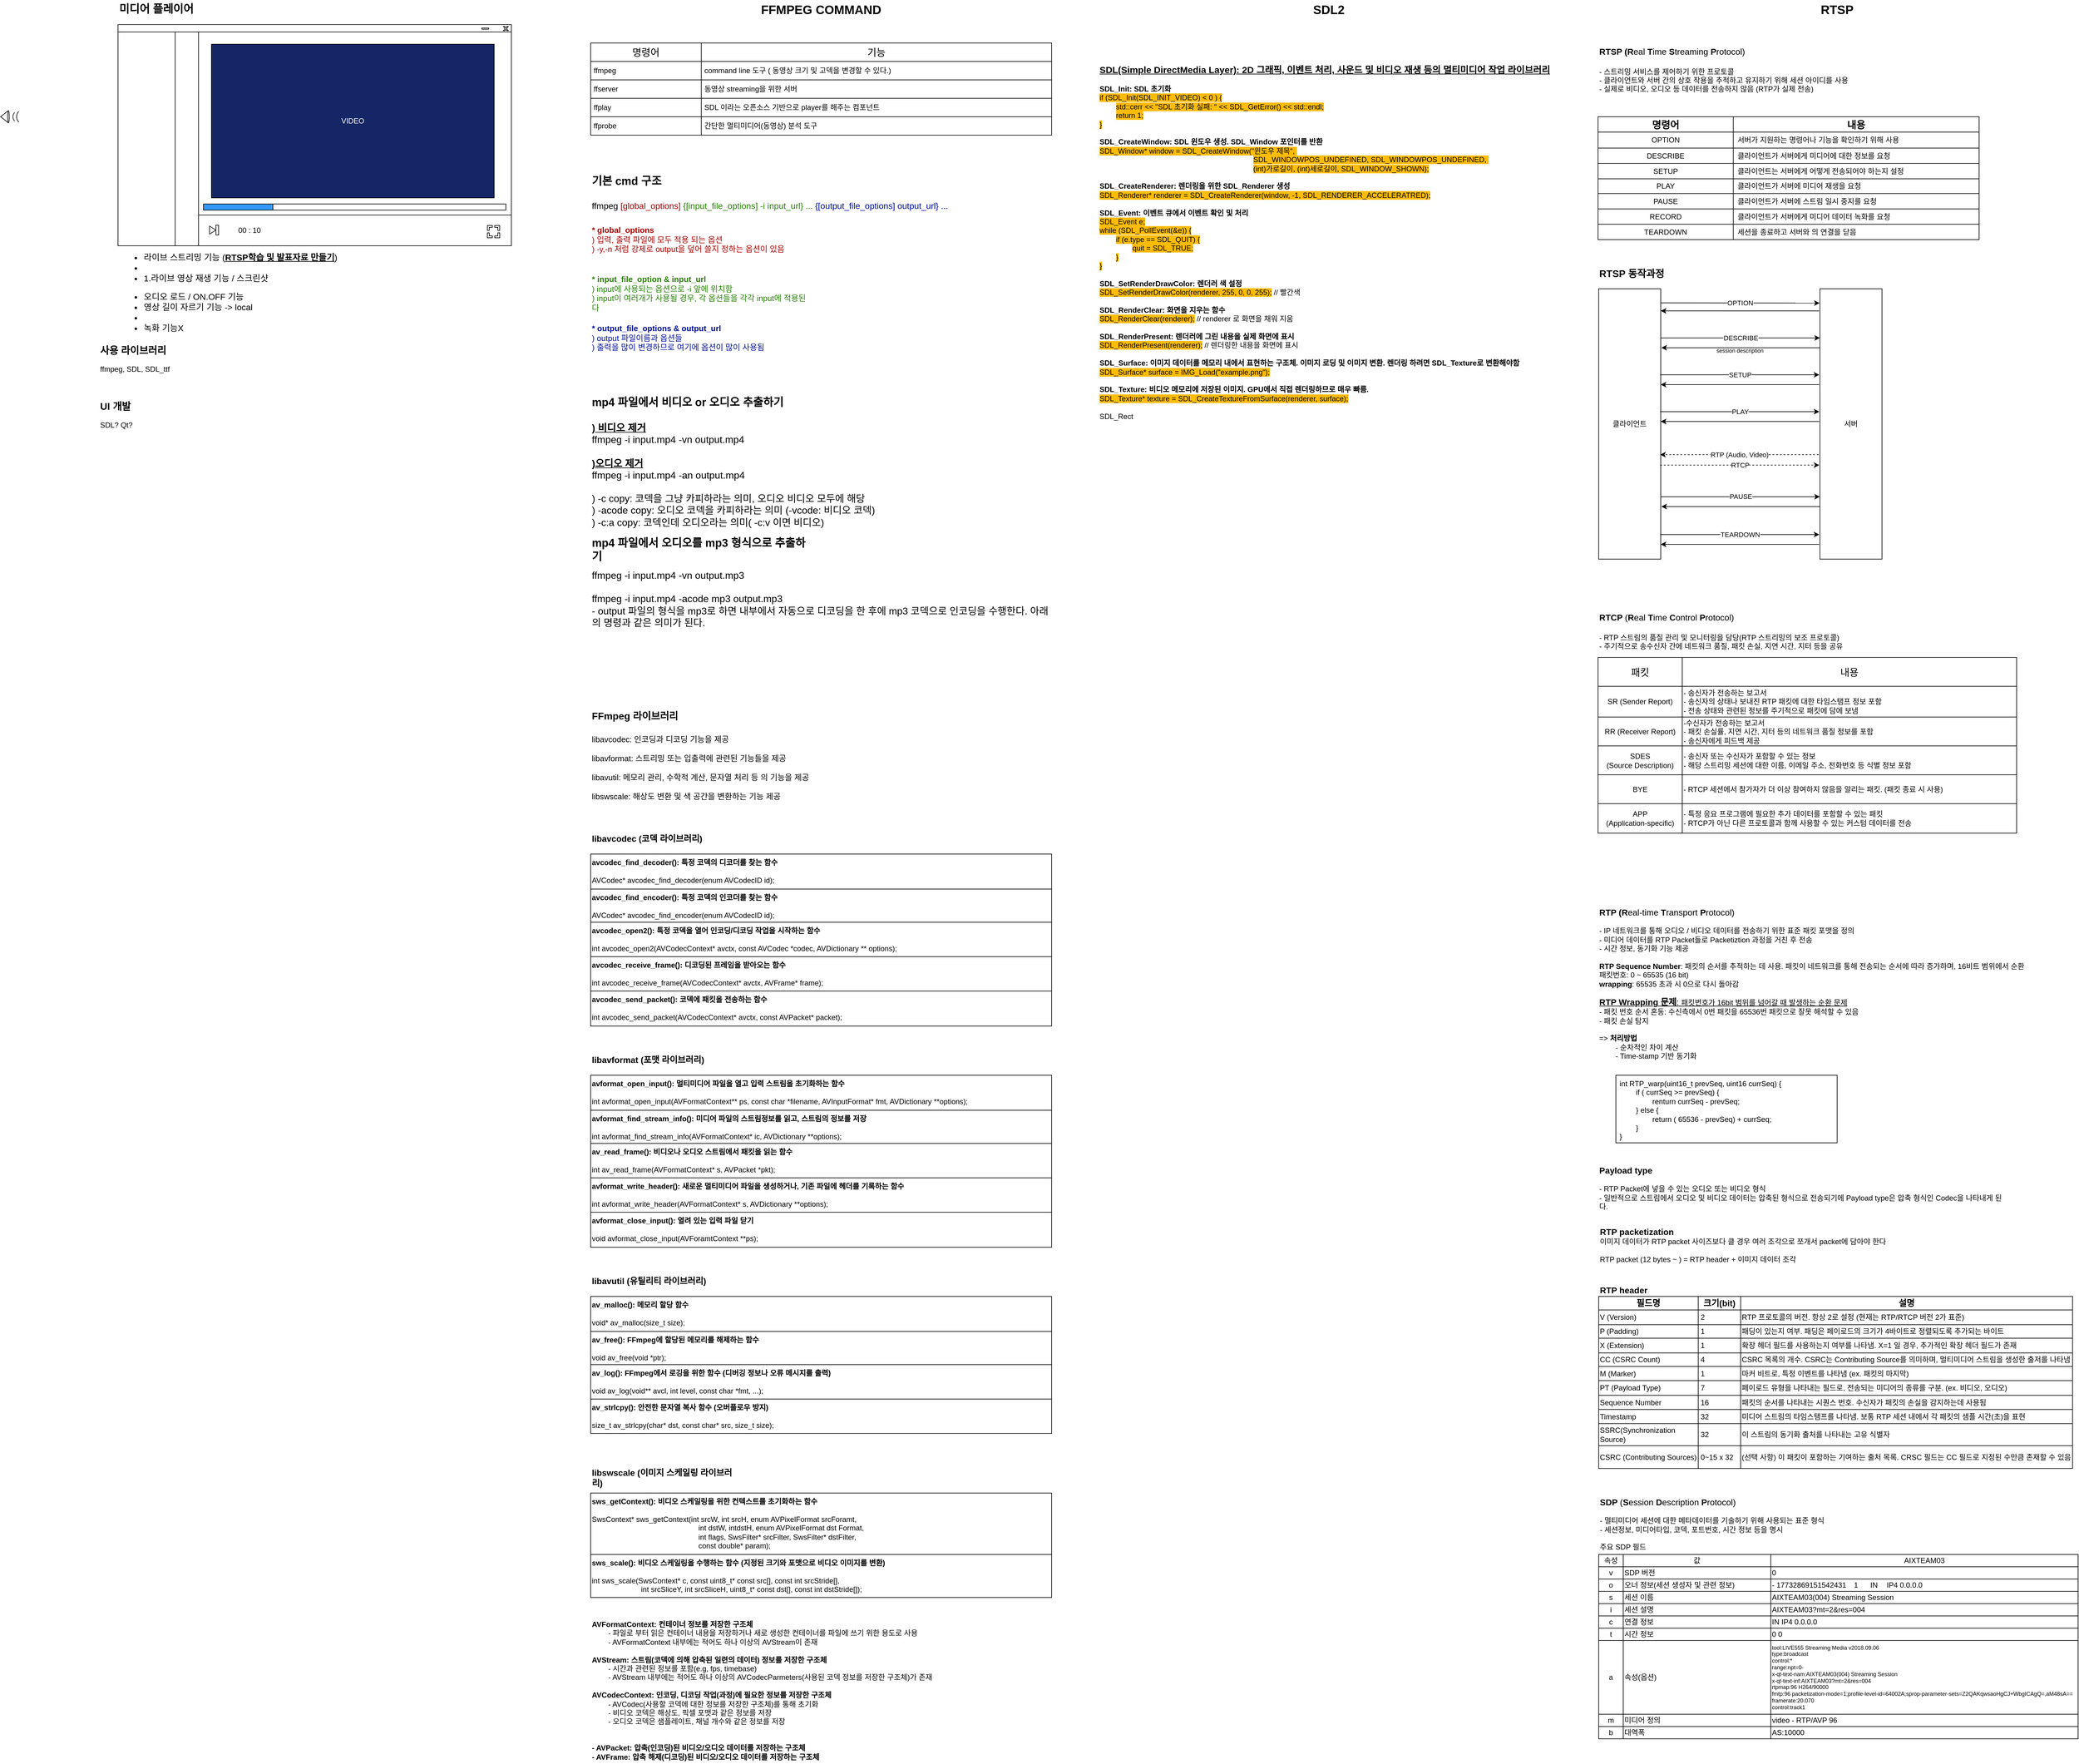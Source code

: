 <mxfile version="24.8.6">
  <diagram name="페이지-1" id="8cRWzu_WHAwFlIVNXjVE">
    <mxGraphModel dx="2435" dy="592" grid="1" gridSize="10" guides="1" tooltips="1" connect="1" arrows="1" fold="1" page="1" pageScale="1" pageWidth="827" pageHeight="1169" math="0" shadow="0">
      <root>
        <mxCell id="0" />
        <mxCell id="1" parent="0" />
        <mxCell id="ptMnUIj4V_PZviKKgXDt-1" value="FFMPEG COMMAND" style="text;html=1;align=center;verticalAlign=middle;whiteSpace=wrap;rounded=0;fontSize=20;fontStyle=1" parent="1" vertex="1">
          <mxGeometry x="40" y="50" width="750" height="30" as="geometry" />
        </mxCell>
        <mxCell id="ptMnUIj4V_PZviKKgXDt-3" value="" style="shape=table;startSize=0;container=1;collapsible=0;childLayout=tableLayout;fontSize=16;perimeterSpacing=1;" parent="1" vertex="1">
          <mxGeometry x="40" y="120" width="750" height="150" as="geometry" />
        </mxCell>
        <mxCell id="ptMnUIj4V_PZviKKgXDt-4" value="" style="shape=tableRow;horizontal=0;startSize=0;swimlaneHead=0;swimlaneBody=0;strokeColor=inherit;top=0;left=0;bottom=0;right=0;collapsible=0;dropTarget=0;fillColor=none;points=[[0,0.5],[1,0.5]];portConstraint=eastwest;fontSize=16;" parent="ptMnUIj4V_PZviKKgXDt-3" vertex="1">
          <mxGeometry width="750" height="30" as="geometry" />
        </mxCell>
        <mxCell id="ptMnUIj4V_PZviKKgXDt-5" value="명령어" style="shape=partialRectangle;html=1;whiteSpace=wrap;connectable=0;strokeColor=inherit;overflow=hidden;fillColor=none;top=0;left=0;bottom=0;right=0;pointerEvents=1;fontSize=16;" parent="ptMnUIj4V_PZviKKgXDt-4" vertex="1">
          <mxGeometry width="180" height="30" as="geometry">
            <mxRectangle width="180" height="30" as="alternateBounds" />
          </mxGeometry>
        </mxCell>
        <mxCell id="ptMnUIj4V_PZviKKgXDt-6" value="기능" style="shape=partialRectangle;html=1;whiteSpace=wrap;connectable=0;strokeColor=inherit;overflow=hidden;fillColor=none;top=0;left=0;bottom=0;right=0;pointerEvents=1;fontSize=16;" parent="ptMnUIj4V_PZviKKgXDt-4" vertex="1">
          <mxGeometry x="180" width="570" height="30" as="geometry">
            <mxRectangle width="570" height="30" as="alternateBounds" />
          </mxGeometry>
        </mxCell>
        <mxCell id="ptMnUIj4V_PZviKKgXDt-8" value="" style="shape=tableRow;horizontal=0;startSize=0;swimlaneHead=0;swimlaneBody=0;strokeColor=inherit;top=0;left=0;bottom=0;right=0;collapsible=0;dropTarget=0;fillColor=none;points=[[0,0.5],[1,0.5]];portConstraint=eastwest;fontSize=16;" parent="ptMnUIj4V_PZviKKgXDt-3" vertex="1">
          <mxGeometry y="30" width="750" height="30" as="geometry" />
        </mxCell>
        <mxCell id="ptMnUIj4V_PZviKKgXDt-9" value="ffmpeg" style="shape=partialRectangle;html=1;whiteSpace=wrap;connectable=0;strokeColor=inherit;overflow=hidden;fillColor=none;top=0;left=0;bottom=0;right=0;pointerEvents=1;fontSize=12;align=left;verticalAlign=middle;spacing=5;" parent="ptMnUIj4V_PZviKKgXDt-8" vertex="1">
          <mxGeometry width="180" height="30" as="geometry">
            <mxRectangle width="180" height="30" as="alternateBounds" />
          </mxGeometry>
        </mxCell>
        <mxCell id="ptMnUIj4V_PZviKKgXDt-10" value="command line 도구 ( 동영상 크기 및 고덱을 변경할 수 있다.)" style="shape=partialRectangle;html=1;whiteSpace=wrap;connectable=0;strokeColor=inherit;overflow=hidden;fillColor=none;top=0;left=0;bottom=0;right=0;pointerEvents=1;fontSize=12;align=left;verticalAlign=middle;spacing=5;" parent="ptMnUIj4V_PZviKKgXDt-8" vertex="1">
          <mxGeometry x="180" width="570" height="30" as="geometry">
            <mxRectangle width="570" height="30" as="alternateBounds" />
          </mxGeometry>
        </mxCell>
        <mxCell id="ptMnUIj4V_PZviKKgXDt-12" value="" style="shape=tableRow;horizontal=0;startSize=0;swimlaneHead=0;swimlaneBody=0;strokeColor=inherit;top=0;left=0;bottom=0;right=0;collapsible=0;dropTarget=0;fillColor=none;points=[[0,0.5],[1,0.5]];portConstraint=eastwest;fontSize=16;" parent="ptMnUIj4V_PZviKKgXDt-3" vertex="1">
          <mxGeometry y="60" width="750" height="30" as="geometry" />
        </mxCell>
        <mxCell id="ptMnUIj4V_PZviKKgXDt-13" value="ffserver" style="shape=partialRectangle;html=1;whiteSpace=wrap;connectable=0;strokeColor=inherit;overflow=hidden;fillColor=none;top=0;left=0;bottom=0;right=0;pointerEvents=1;fontSize=12;align=left;verticalAlign=middle;spacing=5;" parent="ptMnUIj4V_PZviKKgXDt-12" vertex="1">
          <mxGeometry width="180" height="30" as="geometry">
            <mxRectangle width="180" height="30" as="alternateBounds" />
          </mxGeometry>
        </mxCell>
        <mxCell id="ptMnUIj4V_PZviKKgXDt-14" value="동영상 streaming을 위한 서버" style="shape=partialRectangle;html=1;whiteSpace=wrap;connectable=0;strokeColor=inherit;overflow=hidden;fillColor=none;top=0;left=0;bottom=0;right=0;pointerEvents=1;fontSize=12;align=left;verticalAlign=middle;spacing=5;" parent="ptMnUIj4V_PZviKKgXDt-12" vertex="1">
          <mxGeometry x="180" width="570" height="30" as="geometry">
            <mxRectangle width="570" height="30" as="alternateBounds" />
          </mxGeometry>
        </mxCell>
        <mxCell id="ptMnUIj4V_PZviKKgXDt-16" style="shape=tableRow;horizontal=0;startSize=0;swimlaneHead=0;swimlaneBody=0;strokeColor=inherit;top=0;left=0;bottom=0;right=0;collapsible=0;dropTarget=0;fillColor=none;points=[[0,0.5],[1,0.5]];portConstraint=eastwest;fontSize=16;" parent="ptMnUIj4V_PZviKKgXDt-3" vertex="1">
          <mxGeometry y="90" width="750" height="30" as="geometry" />
        </mxCell>
        <mxCell id="ptMnUIj4V_PZviKKgXDt-17" value="ffplay" style="shape=partialRectangle;html=1;whiteSpace=wrap;connectable=0;strokeColor=inherit;overflow=hidden;fillColor=none;top=0;left=0;bottom=0;right=0;pointerEvents=1;fontSize=12;align=left;verticalAlign=middle;spacing=5;" parent="ptMnUIj4V_PZviKKgXDt-16" vertex="1">
          <mxGeometry width="180" height="30" as="geometry">
            <mxRectangle width="180" height="30" as="alternateBounds" />
          </mxGeometry>
        </mxCell>
        <mxCell id="ptMnUIj4V_PZviKKgXDt-18" value="SDL 이라는 오픈소스 기반으로 player를 해주는 컴포넌트" style="shape=partialRectangle;html=1;whiteSpace=wrap;connectable=0;strokeColor=inherit;overflow=hidden;fillColor=none;top=0;left=0;bottom=0;right=0;pointerEvents=1;fontSize=12;align=left;verticalAlign=middle;spacing=5;" parent="ptMnUIj4V_PZviKKgXDt-16" vertex="1">
          <mxGeometry x="180" width="570" height="30" as="geometry">
            <mxRectangle width="570" height="30" as="alternateBounds" />
          </mxGeometry>
        </mxCell>
        <mxCell id="ptMnUIj4V_PZviKKgXDt-20" style="shape=tableRow;horizontal=0;startSize=0;swimlaneHead=0;swimlaneBody=0;strokeColor=inherit;top=0;left=0;bottom=0;right=0;collapsible=0;dropTarget=0;fillColor=none;points=[[0,0.5],[1,0.5]];portConstraint=eastwest;fontSize=16;" parent="ptMnUIj4V_PZviKKgXDt-3" vertex="1">
          <mxGeometry y="120" width="750" height="30" as="geometry" />
        </mxCell>
        <mxCell id="ptMnUIj4V_PZviKKgXDt-21" value="ffprobe" style="shape=partialRectangle;html=1;whiteSpace=wrap;connectable=0;strokeColor=inherit;overflow=hidden;fillColor=none;top=0;left=0;bottom=0;right=0;pointerEvents=1;fontSize=12;align=left;verticalAlign=middle;spacing=5;" parent="ptMnUIj4V_PZviKKgXDt-20" vertex="1">
          <mxGeometry width="180" height="30" as="geometry">
            <mxRectangle width="180" height="30" as="alternateBounds" />
          </mxGeometry>
        </mxCell>
        <mxCell id="ptMnUIj4V_PZviKKgXDt-22" value="간단한 멀티미디어(동영상) 분석 도구" style="shape=partialRectangle;html=1;whiteSpace=wrap;connectable=0;strokeColor=inherit;overflow=hidden;fillColor=none;top=0;left=0;bottom=0;right=0;pointerEvents=1;fontSize=12;align=left;verticalAlign=middle;spacing=5;" parent="ptMnUIj4V_PZviKKgXDt-20" vertex="1">
          <mxGeometry x="180" width="570" height="30" as="geometry">
            <mxRectangle width="570" height="30" as="alternateBounds" />
          </mxGeometry>
        </mxCell>
        <mxCell id="ptMnUIj4V_PZviKKgXDt-76" value="기본 cmd 구조" style="text;html=1;align=left;verticalAlign=middle;whiteSpace=wrap;rounded=0;fontSize=18;fontStyle=1" parent="1" vertex="1">
          <mxGeometry x="40" y="330" width="120" height="30" as="geometry" />
        </mxCell>
        <mxCell id="ptMnUIj4V_PZviKKgXDt-77" value="ffmpeg &lt;font color=&quot;#a80000&quot;&gt;[global_options]&lt;/font&gt; &lt;font color=&quot;#278007&quot;&gt;{[input_file_options] -i input_url} ...&lt;/font&gt; &lt;font color=&quot;#00109e&quot;&gt;{[output_file_options] output_url} ...&lt;/font&gt;" style="text;html=1;align=left;verticalAlign=middle;whiteSpace=wrap;rounded=0;fontSize=14;" parent="1" vertex="1">
          <mxGeometry x="40" y="370" width="600" height="30" as="geometry" />
        </mxCell>
        <mxCell id="ptMnUIj4V_PZviKKgXDt-78" value="&lt;b&gt;* global_options&lt;/b&gt;&lt;div style=&quot;font-size: 13px;&quot;&gt;) 입력, 출력 파일에 모두 적용 되는 옵션&lt;/div&gt;&lt;div style=&quot;font-size: 13px;&quot;&gt;) -y,-n 처럼 강제로 output을 덮어 쓸지 정하는 옵션이 있음&lt;/div&gt;" style="text;html=1;align=left;verticalAlign=top;whiteSpace=wrap;rounded=0;fontColor=#a80000;fontSize=13;" parent="1" vertex="1">
          <mxGeometry x="40" y="410" width="360" height="70" as="geometry" />
        </mxCell>
        <mxCell id="ptMnUIj4V_PZviKKgXDt-79" value="&lt;b&gt;* input_file_option &amp;amp; input_url&lt;/b&gt;&lt;div&gt;) input에 사용되는 옵션으로 -i 앞에 위치함&lt;/div&gt;&lt;div&gt;) input이 여러개가 사용될 경우, 각 옵션들을 각각 input에 적용된다&lt;/div&gt;" style="text;html=1;align=left;verticalAlign=top;whiteSpace=wrap;rounded=0;fontSize=13;fontColor=#268006;" parent="1" vertex="1">
          <mxGeometry x="40" y="490" width="360" height="70" as="geometry" />
        </mxCell>
        <mxCell id="ptMnUIj4V_PZviKKgXDt-80" value="&lt;b&gt;* output_file_options &amp;amp; output_url&lt;/b&gt;&lt;div&gt;) output 파일이름과 옵션들&lt;/div&gt;&lt;div&gt;) 출력을 많이 변경하므로 여기에 옵션이 많이 사용됨&lt;/div&gt;" style="text;html=1;align=left;verticalAlign=top;whiteSpace=wrap;rounded=0;fontSize=13;fontColor=#00109d;" parent="1" vertex="1">
          <mxGeometry x="40" y="570" width="360" height="70" as="geometry" />
        </mxCell>
        <mxCell id="xB45A97ij3tuCxRrMWK4-1" value="mp4 파일에서 비디오 or 오디오 추출하기" style="text;html=1;align=left;verticalAlign=middle;whiteSpace=wrap;rounded=0;fontSize=18;fontStyle=1" parent="1" vertex="1">
          <mxGeometry x="40" y="690" width="320" height="30" as="geometry" />
        </mxCell>
        <mxCell id="xB45A97ij3tuCxRrMWK4-2" value="&lt;b style=&quot;font-size: 16px;&quot;&gt;&lt;u&gt;) 비디오 제거&lt;/u&gt;&lt;/b&gt;&lt;div style=&quot;font-size: 16px;&quot;&gt;ffmpeg -i input.mp4 -vn output.mp4&lt;/div&gt;&lt;div style=&quot;font-size: 16px;&quot;&gt;&lt;br&gt;&lt;/div&gt;&lt;div style=&quot;font-size: 16px;&quot;&gt;&lt;b&gt;&lt;u&gt;)오디오 제거&lt;/u&gt;&lt;/b&gt;&lt;/div&gt;&lt;div style=&quot;font-size: 16px;&quot;&gt;ffmpeg -i input.mp4 -an output.mp4&lt;/div&gt;&lt;div style=&quot;font-size: 16px;&quot;&gt;&lt;br&gt;&lt;/div&gt;&lt;div style=&quot;font-size: 16px;&quot;&gt;) -c copy: 코덱을 그냥 카피하라는 의미, 오디오 비디오 모두에 해당&lt;/div&gt;&lt;div style=&quot;font-size: 16px;&quot;&gt;) -acode copy: 오디오 코덱을 카피하라는 의미 (-vcode: 비디오 코덱)&lt;/div&gt;&lt;div style=&quot;font-size: 16px;&quot;&gt;) -c:a copy: 코덱인데 오디오라는 의미( -c:v 이면 비디오)&lt;/div&gt;" style="text;html=1;align=left;verticalAlign=top;whiteSpace=wrap;rounded=0;fontSize=16;" parent="1" vertex="1">
          <mxGeometry x="40" y="730" width="500" height="190" as="geometry" />
        </mxCell>
        <mxCell id="xB45A97ij3tuCxRrMWK4-4" value="mp4 파일에서 오디오를 mp3 형식으로 추출하기" style="text;html=1;align=left;verticalAlign=middle;whiteSpace=wrap;rounded=0;fontSize=18;fontStyle=1" parent="1" vertex="1">
          <mxGeometry x="40" y="930" width="360" height="30" as="geometry" />
        </mxCell>
        <mxCell id="xB45A97ij3tuCxRrMWK4-6" value="ffmpeg -i input.mp4 -vn output.mp3&lt;div&gt;&lt;br&gt;&lt;/div&gt;&lt;div&gt;ffmpeg -i input.mp4 -acode mp3 output.mp3&lt;/div&gt;&lt;div&gt;- output 파일의 형식을 mp3로 하면 내부에서 자동으로 디코딩을 한 후에 mp3 코덱으로 인코딩을 수행한다. 아래의 명령과 같은 의미가 된다.&lt;/div&gt;&lt;div&gt;&lt;br&gt;&lt;/div&gt;&lt;div&gt;&lt;br&gt;&lt;/div&gt;" style="text;html=1;align=left;verticalAlign=top;whiteSpace=wrap;rounded=0;fontSize=16;" parent="1" vertex="1">
          <mxGeometry x="40" y="970" width="750" height="110" as="geometry" />
        </mxCell>
        <mxCell id="B-xb9QJz0Q4Br1Rd_6FL-1" value="SDL2" style="text;html=1;align=center;verticalAlign=middle;whiteSpace=wrap;rounded=0;fontSize=20;fontStyle=1" vertex="1" parent="1">
          <mxGeometry x="866" y="50" width="750" height="30" as="geometry" />
        </mxCell>
        <mxCell id="B-xb9QJz0Q4Br1Rd_6FL-2" value="&lt;div style=&quot;line-height: 120%;&quot;&gt;&lt;b style=&quot;&quot;&gt;&lt;font size=&quot;1&quot; style=&quot;&quot;&gt;&lt;u style=&quot;font-size: 15px;&quot;&gt;SDL(Simple DirectMedia Layer): 2D 그래픽, 이벤트 처리, 사운드 및 비디오 재생 등의 멀티미디어 작업 라이브러리&lt;/u&gt;&lt;/font&gt;&lt;/b&gt;&lt;/div&gt;&lt;div style=&quot;line-height: 120%;&quot;&gt;&lt;font style=&quot;font-size: 12px;&quot;&gt;&lt;br&gt;&lt;/font&gt;&lt;/div&gt;&lt;div style=&quot;line-height: 120%;&quot;&gt;&lt;b&gt;&lt;font style=&quot;font-size: 12px;&quot;&gt;SDL_Init: SDL 초기화&lt;/font&gt;&lt;/b&gt;&lt;/div&gt;&lt;div style=&quot;line-height: 120%;&quot;&gt;&lt;span style=&quot;background-color: rgb(255, 188, 5);&quot;&gt;&lt;font style=&quot;font-size: 12px;&quot;&gt;if (SDL_Init(SDL_INIT_VIDEO) &amp;lt; 0 ) {&lt;/font&gt;&lt;/span&gt;&lt;/div&gt;&lt;div style=&quot;line-height: 120%;&quot;&gt;&lt;font style=&quot;font-size: 12px;&quot;&gt;&lt;span style=&quot;white-space: pre;&quot;&gt;&#x9;&lt;/span&gt;&lt;span style=&quot;background-color: rgb(255, 188, 5);&quot;&gt;std::cerr &amp;lt;&amp;lt; &quot;SDL 초기화 실패: &quot; &amp;lt;&amp;lt; SDL_GetError() &amp;lt;&amp;lt; std::endl;&lt;/span&gt;&lt;br&gt;&lt;/font&gt;&lt;/div&gt;&lt;div style=&quot;line-height: 120%;&quot;&gt;&lt;font style=&quot;font-size: 12px;&quot;&gt;&lt;span style=&quot;white-space: pre;&quot;&gt;&#x9;&lt;/span&gt;&lt;span style=&quot;background-color: rgb(255, 188, 5);&quot;&gt;return 1;&lt;/span&gt;&lt;br&gt;&lt;/font&gt;&lt;/div&gt;&lt;div style=&quot;line-height: 120%;&quot;&gt;&lt;span style=&quot;background-color: rgb(255, 188, 5);&quot;&gt;&lt;font style=&quot;font-size: 12px;&quot;&gt;}&lt;/font&gt;&lt;/span&gt;&lt;/div&gt;&lt;div style=&quot;line-height: 120%;&quot;&gt;&lt;font style=&quot;font-size: 12px;&quot;&gt;&lt;br&gt;&lt;/font&gt;&lt;/div&gt;&lt;b style=&quot;&quot;&gt;&lt;font style=&quot;font-size: 12px;&quot;&gt;SDL_CreateWindow: SDL 윈도우 생성. SDL_Window 포인터를 반환&lt;/font&gt;&lt;/b&gt;&lt;div style=&quot;line-height: 120%;&quot;&gt;&lt;font style=&quot;font-size: 12px; background-color: rgb(255, 188, 4);&quot;&gt;SDL_Window* window = SDL_CreateWindow(&quot;윈도우 제목&quot;,&amp;nbsp;&lt;/font&gt;&lt;/div&gt;&lt;div style=&quot;line-height: 120%;&quot;&gt;&lt;font style=&quot;font-size: 12px;&quot;&gt;&lt;span style=&quot;white-space: pre;&quot;&gt;&#x9;&lt;/span&gt;&lt;span style=&quot;white-space: pre;&quot;&gt;&#x9;&lt;/span&gt;&lt;span style=&quot;white-space: pre;&quot;&gt;&#x9;&lt;/span&gt;&lt;span style=&quot;white-space: pre;&quot;&gt;&#x9;&lt;/span&gt;&lt;span style=&quot;white-space: pre;&quot;&gt;&#x9;&lt;/span&gt;&lt;span style=&quot;white-space: pre;&quot;&gt;&#x9;&lt;/span&gt;&lt;span style=&quot;white-space: pre;&quot;&gt;&#x9;&lt;/span&gt;&lt;span style=&quot;white-space: pre;&quot;&gt;&#x9;&lt;/span&gt;&lt;span style=&quot;white-space: pre;&quot;&gt;&#x9;&lt;/span&gt;&amp;nbsp; &amp;nbsp;&lt;span style=&quot;background-color: rgb(255, 188, 4);&quot;&gt;SDL_WINDOWPOS_UNDEFINED, SDL_WINDOWPOS_UNDEFINED,&amp;nbsp;&lt;/span&gt;&lt;/font&gt;&lt;/div&gt;&lt;div style=&quot;line-height: 120%;&quot;&gt;&lt;font style=&quot;font-size: 12px;&quot;&gt;&lt;span style=&quot;white-space: pre;&quot;&gt;&#x9;&lt;/span&gt;&lt;span style=&quot;white-space: pre;&quot;&gt;&#x9;&lt;/span&gt;&lt;span style=&quot;white-space: pre;&quot;&gt;&#x9;&lt;/span&gt;&lt;span style=&quot;white-space: pre;&quot;&gt;&#x9;&lt;/span&gt;&lt;span style=&quot;white-space: pre;&quot;&gt;&#x9;&lt;/span&gt;&lt;span style=&quot;white-space: pre;&quot;&gt;&#x9;&lt;/span&gt;&lt;span style=&quot;white-space: pre;&quot;&gt;&#x9;&lt;/span&gt;&lt;span style=&quot;white-space: pre;&quot;&gt;&#x9;&lt;/span&gt;&lt;span style=&quot;white-space: pre;&quot;&gt;&#x9;&lt;/span&gt;&amp;nbsp; &amp;nbsp;&lt;span style=&quot;background-color: rgb(255, 188, 4);&quot;&gt;(int)가로길이, (int)세로길이, SDL_WINDOW_SHOWN);&lt;/span&gt;&lt;/font&gt;&lt;/div&gt;&lt;div style=&quot;line-height: 120%;&quot;&gt;&lt;font style=&quot;font-size: 12px;&quot;&gt;&lt;br&gt;&lt;/font&gt;&lt;div style=&quot;line-height: 120%;&quot;&gt;&lt;b&gt;&lt;font style=&quot;font-size: 12px;&quot;&gt;SDL_CreateRenderer: 렌더링을 위한 SDL_Renderer 생성&lt;/font&gt;&lt;/b&gt;&lt;/div&gt;&lt;div style=&quot;line-height: 120%;&quot;&gt;&lt;span style=&quot;background-color: rgb(255, 188, 4);&quot;&gt;SDL_Renderer* renderer = SDL_CreateRenderer(window, -1, SDL_RENDERER_ACCELERATRED);&lt;/span&gt;&lt;/div&gt;&lt;div style=&quot;line-height: 120%;&quot;&gt;&lt;font style=&quot;font-size: 12px;&quot;&gt;&lt;br&gt;&lt;/font&gt;&lt;/div&gt;&lt;div style=&quot;line-height: 120%;&quot;&gt;&lt;font style=&quot;font-size: 12px;&quot;&gt;&lt;b&gt;SDL_Event: 이벤트 큐에서 이벤트 확인 및 처리&lt;/b&gt;&lt;/font&gt;&lt;/div&gt;&lt;div style=&quot;line-height: 120%;&quot;&gt;&lt;span style=&quot;background-color: rgb(255, 188, 4);&quot;&gt;SDL_Event e;&lt;/span&gt;&lt;/div&gt;&lt;div style=&quot;line-height: 120%;&quot;&gt;&lt;span style=&quot;background-color: rgb(255, 188, 4);&quot;&gt;while (SDL_PollEvent(&amp;amp;e)) {&lt;/span&gt;&lt;/div&gt;&lt;div style=&quot;line-height: 120%;&quot;&gt;&lt;span style=&quot;white-space: pre;&quot;&gt;&#x9;&lt;/span&gt;&lt;span style=&quot;background-color: rgb(255, 188, 4);&quot;&gt;if (e.type == SDL_QUIT) {&lt;/span&gt;&lt;br&gt;&lt;/div&gt;&lt;div style=&quot;line-height: 120%;&quot;&gt;&lt;span style=&quot;white-space: pre;&quot;&gt;&#x9;&lt;/span&gt;&lt;span style=&quot;white-space: pre;&quot;&gt;&#x9;&lt;/span&gt;&lt;span style=&quot;background-color: rgb(255, 188, 4);&quot;&gt;quit = SDL_TRUE;&lt;/span&gt;&lt;br&gt;&lt;/div&gt;&lt;div style=&quot;line-height: 120%;&quot;&gt;&lt;span style=&quot;white-space: pre;&quot;&gt;&#x9;&lt;/span&gt;&lt;span style=&quot;background-color: rgb(255, 188, 4);&quot;&gt;}&lt;/span&gt;&lt;br&gt;&lt;/div&gt;&lt;div style=&quot;line-height: 120%;&quot;&gt;&lt;font style=&quot;font-size: 12px; background-color: rgb(255, 188, 4);&quot;&gt;}&lt;/font&gt;&lt;/div&gt;&lt;div style=&quot;line-height: 120%;&quot;&gt;&lt;font style=&quot;font-size: 12px;&quot;&gt;&lt;br&gt;&lt;/font&gt;&lt;/div&gt;&lt;div style=&quot;line-height: 120%;&quot;&gt;&lt;font style=&quot;font-size: 12px;&quot;&gt;&lt;b&gt;SDL_SetRenderDrawColor: 렌더러 색 설정&lt;/b&gt;&lt;/font&gt;&lt;/div&gt;&lt;div style=&quot;line-height: 120%;&quot;&gt;&lt;span style=&quot;background-color: rgb(255, 188, 4);&quot;&gt;SDL_SetRenderDrawColor(renderer, 255, 0, 0, 255);&lt;/span&gt; // 빨간색&lt;/div&gt;&lt;div style=&quot;line-height: 120%;&quot;&gt;&lt;br&gt;&lt;/div&gt;&lt;div style=&quot;line-height: 120%;&quot;&gt;&lt;b&gt;SDL_RenderClear: 화면을 지우는 함수&lt;/b&gt;&lt;/div&gt;&lt;div style=&quot;line-height: 120%;&quot;&gt;&lt;span style=&quot;background-color: rgb(255, 188, 4);&quot;&gt;SDL_RenderClear(renderer);&lt;/span&gt; // renderer 로 화면을 채워 지움&lt;/div&gt;&lt;div style=&quot;line-height: 120%;&quot;&gt;&lt;br&gt;&lt;/div&gt;&lt;div style=&quot;line-height: 120%;&quot;&gt;&lt;b&gt;SDL_RenderPresent: 렌더러에 그린 내용을 실제 화면에 표시&lt;/b&gt;&lt;/div&gt;&lt;div style=&quot;line-height: 120%;&quot;&gt;&lt;span style=&quot;background-color: rgb(255, 188, 4);&quot;&gt;SDL_RenderPresent(renderer);&lt;/span&gt; // 렌더링한 내용을 화면에 표시&lt;/div&gt;&lt;div style=&quot;line-height: 120%;&quot;&gt;&lt;font style=&quot;font-size: 12px;&quot;&gt;&lt;br&gt;&lt;/font&gt;&lt;/div&gt;&lt;div style=&quot;line-height: 120%;&quot;&gt;&lt;b&gt;SDL_Surface: 이미지 데이터를 메모리 내에서 표현하는 구조체. 이미지 로딩 및 이미지 변환. 렌더링 하려면 SDL_Texture로 변환해야함&lt;/b&gt;&lt;/div&gt;&lt;div style=&quot;line-height: 120%;&quot;&gt;&lt;span style=&quot;background-color: rgb(255, 188, 4);&quot;&gt;SDL_Surface* surface = IMG_Load(&quot;example.png&quot;);&lt;/span&gt;&lt;/div&gt;&lt;div style=&quot;line-height: 120%;&quot;&gt;&lt;font style=&quot;font-size: 12px;&quot;&gt;&lt;br&gt;&lt;/font&gt;&lt;/div&gt;&lt;div style=&quot;line-height: 120%;&quot;&gt;&lt;font style=&quot;font-size: 12px;&quot;&gt;&lt;b&gt;SDL_Texture: 비디오 메모리에 저장된 이미지. GPU에서 직접 렌더링하므로 매우 빠름.&lt;/b&gt;&lt;/font&gt;&lt;/div&gt;&lt;div style=&quot;line-height: 120%;&quot;&gt;&lt;font style=&quot;font-size: 12px; background-color: rgb(255, 188, 4);&quot;&gt;SDL_Texture* texture = SDL_CreateTextureFromSurface(renderer, surface);&lt;/font&gt;&lt;/div&gt;&lt;div style=&quot;line-height: 120%;&quot;&gt;&lt;font style=&quot;font-size: 12px;&quot;&gt;&lt;br&gt;&lt;/font&gt;&lt;/div&gt;&lt;div style=&quot;line-height: 120%;&quot;&gt;&lt;font style=&quot;font-size: 12px;&quot;&gt;SDL_Rect&lt;/font&gt;&lt;/div&gt;&lt;/div&gt;&lt;div style=&quot;line-height: 120%;&quot;&gt;&lt;font style=&quot;font-size: 12px;&quot;&gt;&lt;br&gt;&lt;/font&gt;&lt;/div&gt;&lt;div style=&quot;line-height: 120%;&quot;&gt;&lt;br&gt;&lt;/div&gt;" style="text;html=1;align=left;verticalAlign=middle;whiteSpace=wrap;rounded=0;" vertex="1" parent="1">
          <mxGeometry x="866" y="120" width="750" height="680" as="geometry" />
        </mxCell>
        <mxCell id="B-xb9QJz0Q4Br1Rd_6FL-3" value="" style="rounded=0;whiteSpace=wrap;html=1;" vertex="1" parent="1">
          <mxGeometry x="-729" y="90" width="640" height="360" as="geometry" />
        </mxCell>
        <mxCell id="B-xb9QJz0Q4Br1Rd_6FL-4" value="&lt;font color=&quot;#ffffff&quot;&gt;VIDEO&lt;/font&gt;" style="rounded=0;whiteSpace=wrap;html=1;labelBackgroundColor=none;fillColor=#152666;" vertex="1" parent="1">
          <mxGeometry x="-577" y="122" width="460" height="250" as="geometry" />
        </mxCell>
        <mxCell id="B-xb9QJz0Q4Br1Rd_6FL-5" value="" style="rounded=0;whiteSpace=wrap;html=1;" vertex="1" parent="1">
          <mxGeometry x="-599" y="400" width="510" height="50" as="geometry" />
        </mxCell>
        <mxCell id="B-xb9QJz0Q4Br1Rd_6FL-8" value="" style="group" vertex="1" connectable="0" parent="1">
          <mxGeometry x="-580" y="417" width="20.5" height="20" as="geometry" />
        </mxCell>
        <mxCell id="B-xb9QJz0Q4Br1Rd_6FL-6" value="" style="triangle;whiteSpace=wrap;html=1;" vertex="1" parent="B-xb9QJz0Q4Br1Rd_6FL-8">
          <mxGeometry y="1" width="10.24" height="13" as="geometry" />
        </mxCell>
        <mxCell id="B-xb9QJz0Q4Br1Rd_6FL-7" value="" style="rounded=0;whiteSpace=wrap;html=1;" vertex="1" parent="B-xb9QJz0Q4Br1Rd_6FL-8">
          <mxGeometry x="10.24" y="-0.5" width="4.4" height="16" as="geometry" />
        </mxCell>
        <mxCell id="B-xb9QJz0Q4Br1Rd_6FL-16" value="" style="rounded=0;whiteSpace=wrap;html=1;" vertex="1" parent="1">
          <mxGeometry x="-729" y="90" width="130" height="360" as="geometry" />
        </mxCell>
        <mxCell id="B-xb9QJz0Q4Br1Rd_6FL-19" value="" style="rounded=0;whiteSpace=wrap;html=1;" vertex="1" parent="1">
          <mxGeometry x="-590" y="382" width="492" height="10" as="geometry" />
        </mxCell>
        <mxCell id="B-xb9QJz0Q4Br1Rd_6FL-21" value="" style="rounded=0;whiteSpace=wrap;html=1;fillColor=#3399FF;" vertex="1" parent="1">
          <mxGeometry x="-590" y="382" width="113" height="10" as="geometry" />
        </mxCell>
        <mxCell id="B-xb9QJz0Q4Br1Rd_6FL-34" value="" style="rounded=0;whiteSpace=wrap;html=1;strokeWidth=1;perimeterSpacing=0;" vertex="1" parent="1">
          <mxGeometry x="-636" y="90" width="38" height="360" as="geometry" />
        </mxCell>
        <mxCell id="B-xb9QJz0Q4Br1Rd_6FL-29" value="" style="group" vertex="1" connectable="0" parent="1">
          <mxGeometry x="-128" y="417" width="20" height="20" as="geometry" />
        </mxCell>
        <mxCell id="B-xb9QJz0Q4Br1Rd_6FL-25" value="" style="shape=corner;whiteSpace=wrap;html=1;dx=3;dy=3;" vertex="1" parent="B-xb9QJz0Q4Br1Rd_6FL-29">
          <mxGeometry width="8" height="8" as="geometry" />
        </mxCell>
        <mxCell id="B-xb9QJz0Q4Br1Rd_6FL-26" value="" style="shape=corner;whiteSpace=wrap;html=1;dx=3;dy=3;rotation=90;" vertex="1" parent="B-xb9QJz0Q4Br1Rd_6FL-29">
          <mxGeometry x="12" width="8" height="8" as="geometry" />
        </mxCell>
        <mxCell id="B-xb9QJz0Q4Br1Rd_6FL-27" value="" style="shape=corner;whiteSpace=wrap;html=1;dx=3;dy=3;rotation=-90;" vertex="1" parent="B-xb9QJz0Q4Br1Rd_6FL-29">
          <mxGeometry y="12" width="8" height="8" as="geometry" />
        </mxCell>
        <mxCell id="B-xb9QJz0Q4Br1Rd_6FL-28" value="" style="shape=corner;whiteSpace=wrap;html=1;dx=3;dy=3;rotation=-180;" vertex="1" parent="B-xb9QJz0Q4Br1Rd_6FL-29">
          <mxGeometry x="12" y="12" width="8" height="8" as="geometry" />
        </mxCell>
        <mxCell id="B-xb9QJz0Q4Br1Rd_6FL-30" value="00 : 10" style="text;html=1;align=center;verticalAlign=middle;whiteSpace=wrap;rounded=0;" vertex="1" parent="1">
          <mxGeometry x="-545" y="415" width="60" height="20" as="geometry" />
        </mxCell>
        <mxCell id="B-xb9QJz0Q4Br1Rd_6FL-31" value="&lt;ul style=&quot;font-size: 14px;&quot;&gt;&lt;li&gt;라이브 스트리밍 기능 (&lt;b&gt;&lt;u&gt;RTSP학습 및 발표자료 만들기&lt;/u&gt;&lt;/b&gt;)&lt;/li&gt;&lt;li&gt;&lt;br&gt;&lt;/li&gt;&lt;li style=&quot;font-size: 14px;&quot;&gt;1.라이브 영상 재생 기능 / 스크린샷&lt;/li&gt;&lt;/ul&gt;&lt;ul style=&quot;font-size: 14px;&quot;&gt;&lt;li style=&quot;font-size: 14px;&quot;&gt;오디오 로드 / ON.OFF 기능&lt;/li&gt;&lt;li style=&quot;font-size: 14px;&quot;&gt;영상 길이 자르기 기능 -&amp;gt; local&lt;/li&gt;&lt;li style=&quot;font-size: 14px;&quot;&gt;&lt;br&gt;&lt;/li&gt;&lt;li style=&quot;font-size: 14px;&quot;&gt;녹화 기능X&lt;/li&gt;&lt;/ul&gt;" style="text;strokeColor=none;fillColor=none;html=1;whiteSpace=wrap;verticalAlign=top;overflow=hidden;fontSize=14;" vertex="1" parent="1">
          <mxGeometry x="-729" y="440" width="512" height="170" as="geometry" />
        </mxCell>
        <mxCell id="B-xb9QJz0Q4Br1Rd_6FL-23" value="" style="rounded=0;whiteSpace=wrap;html=1;" vertex="1" parent="1">
          <mxGeometry x="-729" y="90" width="640" height="12" as="geometry" />
        </mxCell>
        <mxCell id="B-xb9QJz0Q4Br1Rd_6FL-24" value="" style="verticalLabelPosition=bottom;verticalAlign=top;html=1;shape=mxgraph.basic.x" vertex="1" parent="1">
          <mxGeometry x="-102" y="93" width="8" height="7" as="geometry" />
        </mxCell>
        <mxCell id="B-xb9QJz0Q4Br1Rd_6FL-32" value="" style="rounded=0;whiteSpace=wrap;html=1;" vertex="1" parent="1">
          <mxGeometry x="-137" y="95.5" width="11" height="2" as="geometry" />
        </mxCell>
        <mxCell id="B-xb9QJz0Q4Br1Rd_6FL-48" value="미디어 플레이어" style="text;html=1;align=left;verticalAlign=middle;whiteSpace=wrap;rounded=0;fontStyle=1;fontSize=18;" vertex="1" parent="1">
          <mxGeometry x="-729" y="50" width="182" height="30" as="geometry" />
        </mxCell>
        <mxCell id="B-xb9QJz0Q4Br1Rd_6FL-49" value="&lt;b&gt;&lt;font style=&quot;font-size: 16px;&quot;&gt;사용 라이브러리&lt;/font&gt;&lt;/b&gt;&lt;div&gt;&lt;div&gt;&lt;br&gt;&lt;/div&gt;&lt;div&gt;ffmpeg, SDL, SDL_ttf&lt;/div&gt;&lt;/div&gt;" style="text;html=1;align=left;verticalAlign=middle;whiteSpace=wrap;rounded=0;" vertex="1" parent="1">
          <mxGeometry x="-760" y="609" width="490" height="50" as="geometry" />
        </mxCell>
        <mxCell id="B-xb9QJz0Q4Br1Rd_6FL-50" value="&lt;div&gt;&lt;b&gt;&lt;font style=&quot;font-size: 16px;&quot;&gt;UI 개발&lt;/font&gt;&lt;/b&gt;&lt;/div&gt;&lt;div&gt;&lt;br&gt;&lt;/div&gt;SDL? Qt?" style="text;html=1;align=left;verticalAlign=middle;whiteSpace=wrap;rounded=0;" vertex="1" parent="1">
          <mxGeometry x="-760" y="689" width="383" height="71" as="geometry" />
        </mxCell>
        <mxCell id="B-xb9QJz0Q4Br1Rd_6FL-54" value="RTSP" style="text;html=1;align=center;verticalAlign=middle;whiteSpace=wrap;rounded=0;fontSize=20;fontStyle=1" vertex="1" parent="1">
          <mxGeometry x="1693" y="50" width="750" height="30" as="geometry" />
        </mxCell>
        <mxCell id="B-xb9QJz0Q4Br1Rd_6FL-55" value="&lt;div&gt;&lt;b style=&quot;font-size: 14px; background-color: initial;&quot;&gt;RTSP (&lt;/b&gt;&lt;b style=&quot;background-color: initial; font-size: 14px;&quot;&gt;R&lt;/b&gt;&lt;span style=&quot;background-color: initial; font-size: 14px;&quot;&gt;eal&amp;nbsp;&lt;/span&gt;&lt;b style=&quot;background-color: initial; font-size: 14px;&quot;&gt;T&lt;/b&gt;&lt;span style=&quot;background-color: initial; font-size: 14px;&quot;&gt;ime&amp;nbsp;&lt;/span&gt;&lt;b style=&quot;background-color: initial; font-size: 14px;&quot;&gt;S&lt;/b&gt;&lt;span style=&quot;background-color: initial; font-size: 14px;&quot;&gt;treaming&amp;nbsp;&lt;/span&gt;&lt;b style=&quot;background-color: initial; font-size: 14px;&quot;&gt;P&lt;/b&gt;&lt;span style=&quot;background-color: initial; font-size: 14px;&quot;&gt;rotocol)&lt;/span&gt;&lt;/div&gt;&lt;div&gt;&lt;span style=&quot;background-color: initial; font-size: 14px;&quot;&gt;&lt;br&gt;&lt;/span&gt;&lt;/div&gt;&lt;div&gt;&lt;div&gt;- 스트리밍 서비스를 제어하기 위한 프로토콜&lt;/div&gt;&lt;div&gt;- 클라이언트와 서버 간의 상호 작용을 추적하고 유지하기 위해 세션 아이디를 사용&lt;/div&gt;&lt;div&gt;- 실제로 비디오, 오디오 등 데이터를 전송하지 않음 (RTP가 실제 전송)&lt;/div&gt;&lt;div&gt;&lt;br&gt;&lt;/div&gt;&lt;/div&gt;" style="text;html=1;align=left;verticalAlign=top;whiteSpace=wrap;rounded=0;" vertex="1" parent="1">
          <mxGeometry x="1679" y="119" width="760" height="111" as="geometry" />
        </mxCell>
        <mxCell id="B-xb9QJz0Q4Br1Rd_6FL-56" value="" style="shape=table;startSize=0;container=1;collapsible=0;childLayout=tableLayout;fontSize=16;" vertex="1" parent="1">
          <mxGeometry x="1679" y="240" width="620" height="200" as="geometry" />
        </mxCell>
        <mxCell id="B-xb9QJz0Q4Br1Rd_6FL-57" value="" style="shape=tableRow;horizontal=0;startSize=0;swimlaneHead=0;swimlaneBody=0;strokeColor=inherit;top=0;left=0;bottom=0;right=0;collapsible=0;dropTarget=0;fillColor=none;points=[[0,0.5],[1,0.5]];portConstraint=eastwest;fontSize=16;" vertex="1" parent="B-xb9QJz0Q4Br1Rd_6FL-56">
          <mxGeometry width="620" height="25" as="geometry" />
        </mxCell>
        <mxCell id="B-xb9QJz0Q4Br1Rd_6FL-58" value="명령어" style="shape=partialRectangle;html=1;whiteSpace=wrap;connectable=0;strokeColor=inherit;overflow=hidden;fillColor=none;top=0;left=0;bottom=0;right=0;pointerEvents=1;fontSize=16;fontStyle=1" vertex="1" parent="B-xb9QJz0Q4Br1Rd_6FL-57">
          <mxGeometry width="220" height="25" as="geometry">
            <mxRectangle width="220" height="25" as="alternateBounds" />
          </mxGeometry>
        </mxCell>
        <mxCell id="B-xb9QJz0Q4Br1Rd_6FL-59" value="내용" style="shape=partialRectangle;html=1;whiteSpace=wrap;connectable=0;strokeColor=inherit;overflow=hidden;fillColor=none;top=0;left=0;bottom=0;right=0;pointerEvents=1;fontSize=16;fontStyle=1" vertex="1" parent="B-xb9QJz0Q4Br1Rd_6FL-57">
          <mxGeometry x="220" width="400" height="25" as="geometry">
            <mxRectangle width="400" height="25" as="alternateBounds" />
          </mxGeometry>
        </mxCell>
        <mxCell id="B-xb9QJz0Q4Br1Rd_6FL-61" value="" style="shape=tableRow;horizontal=0;startSize=0;swimlaneHead=0;swimlaneBody=0;strokeColor=inherit;top=0;left=0;bottom=0;right=0;collapsible=0;dropTarget=0;fillColor=none;points=[[0,0.5],[1,0.5]];portConstraint=eastwest;fontSize=16;" vertex="1" parent="B-xb9QJz0Q4Br1Rd_6FL-56">
          <mxGeometry y="25" width="620" height="26" as="geometry" />
        </mxCell>
        <mxCell id="B-xb9QJz0Q4Br1Rd_6FL-62" value="OPTION" style="shape=partialRectangle;html=1;whiteSpace=wrap;connectable=0;strokeColor=inherit;overflow=hidden;fillColor=none;top=0;left=0;bottom=0;right=0;pointerEvents=1;fontSize=12;" vertex="1" parent="B-xb9QJz0Q4Br1Rd_6FL-61">
          <mxGeometry width="220" height="26" as="geometry">
            <mxRectangle width="220" height="26" as="alternateBounds" />
          </mxGeometry>
        </mxCell>
        <mxCell id="B-xb9QJz0Q4Br1Rd_6FL-63" value="서버가 지원하는 명령어나 기능을 확인하기 위해 사용" style="shape=partialRectangle;html=1;whiteSpace=wrap;connectable=0;strokeColor=inherit;overflow=hidden;fillColor=none;top=0;left=0;bottom=0;right=0;pointerEvents=1;fontSize=12;align=left;spacingLeft=5;" vertex="1" parent="B-xb9QJz0Q4Br1Rd_6FL-61">
          <mxGeometry x="220" width="400" height="26" as="geometry">
            <mxRectangle width="400" height="26" as="alternateBounds" />
          </mxGeometry>
        </mxCell>
        <mxCell id="B-xb9QJz0Q4Br1Rd_6FL-65" value="" style="shape=tableRow;horizontal=0;startSize=0;swimlaneHead=0;swimlaneBody=0;strokeColor=inherit;top=0;left=0;bottom=0;right=0;collapsible=0;dropTarget=0;fillColor=none;points=[[0,0.5],[1,0.5]];portConstraint=eastwest;fontSize=16;" vertex="1" parent="B-xb9QJz0Q4Br1Rd_6FL-56">
          <mxGeometry y="51" width="620" height="25" as="geometry" />
        </mxCell>
        <mxCell id="B-xb9QJz0Q4Br1Rd_6FL-66" value="DESCRIBE" style="shape=partialRectangle;html=1;whiteSpace=wrap;connectable=0;strokeColor=inherit;overflow=hidden;fillColor=none;top=0;left=0;bottom=0;right=0;pointerEvents=1;fontSize=12;" vertex="1" parent="B-xb9QJz0Q4Br1Rd_6FL-65">
          <mxGeometry width="220" height="25" as="geometry">
            <mxRectangle width="220" height="25" as="alternateBounds" />
          </mxGeometry>
        </mxCell>
        <mxCell id="B-xb9QJz0Q4Br1Rd_6FL-67" value="클라이언트가 서버에게 미디어에 대한 정보를 요청" style="shape=partialRectangle;html=1;whiteSpace=wrap;connectable=0;strokeColor=inherit;overflow=hidden;fillColor=none;top=0;left=0;bottom=0;right=0;pointerEvents=1;fontSize=12;align=left;spacingLeft=5;" vertex="1" parent="B-xb9QJz0Q4Br1Rd_6FL-65">
          <mxGeometry x="220" width="400" height="25" as="geometry">
            <mxRectangle width="400" height="25" as="alternateBounds" />
          </mxGeometry>
        </mxCell>
        <mxCell id="B-xb9QJz0Q4Br1Rd_6FL-84" style="shape=tableRow;horizontal=0;startSize=0;swimlaneHead=0;swimlaneBody=0;strokeColor=inherit;top=0;left=0;bottom=0;right=0;collapsible=0;dropTarget=0;fillColor=none;points=[[0,0.5],[1,0.5]];portConstraint=eastwest;fontSize=16;" vertex="1" parent="B-xb9QJz0Q4Br1Rd_6FL-56">
          <mxGeometry y="76" width="620" height="25" as="geometry" />
        </mxCell>
        <mxCell id="B-xb9QJz0Q4Br1Rd_6FL-85" value="SETUP" style="shape=partialRectangle;html=1;whiteSpace=wrap;connectable=0;strokeColor=inherit;overflow=hidden;fillColor=none;top=0;left=0;bottom=0;right=0;pointerEvents=1;fontSize=12;" vertex="1" parent="B-xb9QJz0Q4Br1Rd_6FL-84">
          <mxGeometry width="220" height="25" as="geometry">
            <mxRectangle width="220" height="25" as="alternateBounds" />
          </mxGeometry>
        </mxCell>
        <mxCell id="B-xb9QJz0Q4Br1Rd_6FL-86" value="클라이언트는 서버에게 어떻게 전송되어야 하는지 설정" style="shape=partialRectangle;html=1;whiteSpace=wrap;connectable=0;strokeColor=inherit;overflow=hidden;fillColor=none;top=0;left=0;bottom=0;right=0;pointerEvents=1;fontSize=12;align=left;spacingLeft=5;" vertex="1" parent="B-xb9QJz0Q4Br1Rd_6FL-84">
          <mxGeometry x="220" width="400" height="25" as="geometry">
            <mxRectangle width="400" height="25" as="alternateBounds" />
          </mxGeometry>
        </mxCell>
        <mxCell id="B-xb9QJz0Q4Br1Rd_6FL-81" style="shape=tableRow;horizontal=0;startSize=0;swimlaneHead=0;swimlaneBody=0;strokeColor=inherit;top=0;left=0;bottom=0;right=0;collapsible=0;dropTarget=0;fillColor=none;points=[[0,0.5],[1,0.5]];portConstraint=eastwest;fontSize=16;" vertex="1" parent="B-xb9QJz0Q4Br1Rd_6FL-56">
          <mxGeometry y="101" width="620" height="24" as="geometry" />
        </mxCell>
        <mxCell id="B-xb9QJz0Q4Br1Rd_6FL-82" value="PLAY" style="shape=partialRectangle;html=1;whiteSpace=wrap;connectable=0;strokeColor=inherit;overflow=hidden;fillColor=none;top=0;left=0;bottom=0;right=0;pointerEvents=1;fontSize=12;" vertex="1" parent="B-xb9QJz0Q4Br1Rd_6FL-81">
          <mxGeometry width="220" height="24" as="geometry">
            <mxRectangle width="220" height="24" as="alternateBounds" />
          </mxGeometry>
        </mxCell>
        <mxCell id="B-xb9QJz0Q4Br1Rd_6FL-83" value="클라이언트가 서버에 미디어 재생을 요청" style="shape=partialRectangle;html=1;whiteSpace=wrap;connectable=0;strokeColor=inherit;overflow=hidden;fillColor=none;top=0;left=0;bottom=0;right=0;pointerEvents=1;fontSize=12;align=left;spacingLeft=5;" vertex="1" parent="B-xb9QJz0Q4Br1Rd_6FL-81">
          <mxGeometry x="220" width="400" height="24" as="geometry">
            <mxRectangle width="400" height="24" as="alternateBounds" />
          </mxGeometry>
        </mxCell>
        <mxCell id="B-xb9QJz0Q4Br1Rd_6FL-78" style="shape=tableRow;horizontal=0;startSize=0;swimlaneHead=0;swimlaneBody=0;strokeColor=inherit;top=0;left=0;bottom=0;right=0;collapsible=0;dropTarget=0;fillColor=none;points=[[0,0.5],[1,0.5]];portConstraint=eastwest;fontSize=16;" vertex="1" parent="B-xb9QJz0Q4Br1Rd_6FL-56">
          <mxGeometry y="125" width="620" height="25" as="geometry" />
        </mxCell>
        <mxCell id="B-xb9QJz0Q4Br1Rd_6FL-79" value="PAUSE" style="shape=partialRectangle;html=1;whiteSpace=wrap;connectable=0;strokeColor=inherit;overflow=hidden;fillColor=none;top=0;left=0;bottom=0;right=0;pointerEvents=1;fontSize=12;" vertex="1" parent="B-xb9QJz0Q4Br1Rd_6FL-78">
          <mxGeometry width="220" height="25" as="geometry">
            <mxRectangle width="220" height="25" as="alternateBounds" />
          </mxGeometry>
        </mxCell>
        <mxCell id="B-xb9QJz0Q4Br1Rd_6FL-80" value="클라이언트가 서버에 스트림 일시 중지를 요청" style="shape=partialRectangle;html=1;whiteSpace=wrap;connectable=0;strokeColor=inherit;overflow=hidden;fillColor=none;top=0;left=0;bottom=0;right=0;pointerEvents=1;fontSize=12;align=left;spacingLeft=5;" vertex="1" parent="B-xb9QJz0Q4Br1Rd_6FL-78">
          <mxGeometry x="220" width="400" height="25" as="geometry">
            <mxRectangle width="400" height="25" as="alternateBounds" />
          </mxGeometry>
        </mxCell>
        <mxCell id="B-xb9QJz0Q4Br1Rd_6FL-75" style="shape=tableRow;horizontal=0;startSize=0;swimlaneHead=0;swimlaneBody=0;strokeColor=inherit;top=0;left=0;bottom=0;right=0;collapsible=0;dropTarget=0;fillColor=none;points=[[0,0.5],[1,0.5]];portConstraint=eastwest;fontSize=16;" vertex="1" parent="B-xb9QJz0Q4Br1Rd_6FL-56">
          <mxGeometry y="150" width="620" height="25" as="geometry" />
        </mxCell>
        <mxCell id="B-xb9QJz0Q4Br1Rd_6FL-76" value="RECORD" style="shape=partialRectangle;html=1;whiteSpace=wrap;connectable=0;strokeColor=inherit;overflow=hidden;fillColor=none;top=0;left=0;bottom=0;right=0;pointerEvents=1;fontSize=12;" vertex="1" parent="B-xb9QJz0Q4Br1Rd_6FL-75">
          <mxGeometry width="220" height="25" as="geometry">
            <mxRectangle width="220" height="25" as="alternateBounds" />
          </mxGeometry>
        </mxCell>
        <mxCell id="B-xb9QJz0Q4Br1Rd_6FL-77" value="클라이언트가 서버에게 미디어 데이터 녹화를 요청" style="shape=partialRectangle;html=1;whiteSpace=wrap;connectable=0;strokeColor=inherit;overflow=hidden;fillColor=none;top=0;left=0;bottom=0;right=0;pointerEvents=1;fontSize=12;align=left;spacingLeft=5;" vertex="1" parent="B-xb9QJz0Q4Br1Rd_6FL-75">
          <mxGeometry x="220" width="400" height="25" as="geometry">
            <mxRectangle width="400" height="25" as="alternateBounds" />
          </mxGeometry>
        </mxCell>
        <mxCell id="B-xb9QJz0Q4Br1Rd_6FL-72" style="shape=tableRow;horizontal=0;startSize=0;swimlaneHead=0;swimlaneBody=0;strokeColor=inherit;top=0;left=0;bottom=0;right=0;collapsible=0;dropTarget=0;fillColor=none;points=[[0,0.5],[1,0.5]];portConstraint=eastwest;fontSize=16;" vertex="1" parent="B-xb9QJz0Q4Br1Rd_6FL-56">
          <mxGeometry y="175" width="620" height="25" as="geometry" />
        </mxCell>
        <mxCell id="B-xb9QJz0Q4Br1Rd_6FL-73" value="TEARDOWN" style="shape=partialRectangle;html=1;whiteSpace=wrap;connectable=0;strokeColor=inherit;overflow=hidden;fillColor=none;top=0;left=0;bottom=0;right=0;pointerEvents=1;fontSize=12;" vertex="1" parent="B-xb9QJz0Q4Br1Rd_6FL-72">
          <mxGeometry width="220" height="25" as="geometry">
            <mxRectangle width="220" height="25" as="alternateBounds" />
          </mxGeometry>
        </mxCell>
        <mxCell id="B-xb9QJz0Q4Br1Rd_6FL-74" value="세션을 종료하고 서버와 의 연결을 닫음" style="shape=partialRectangle;html=1;whiteSpace=wrap;connectable=0;strokeColor=inherit;overflow=hidden;fillColor=none;top=0;left=0;bottom=0;right=0;pointerEvents=1;fontSize=12;align=left;spacingLeft=5;" vertex="1" parent="B-xb9QJz0Q4Br1Rd_6FL-72">
          <mxGeometry x="220" width="400" height="25" as="geometry">
            <mxRectangle width="400" height="25" as="alternateBounds" />
          </mxGeometry>
        </mxCell>
        <mxCell id="B-xb9QJz0Q4Br1Rd_6FL-87" value="클라이언트" style="rounded=0;whiteSpace=wrap;html=1;" vertex="1" parent="1">
          <mxGeometry x="1680" y="520" width="101" height="440" as="geometry" />
        </mxCell>
        <mxCell id="B-xb9QJz0Q4Br1Rd_6FL-89" value="서버" style="rounded=0;whiteSpace=wrap;html=1;" vertex="1" parent="1">
          <mxGeometry x="2040" y="520" width="101" height="440" as="geometry" />
        </mxCell>
        <mxCell id="B-xb9QJz0Q4Br1Rd_6FL-90" value="OPTION" style="endArrow=classic;html=1;rounded=0;exitX=0.995;exitY=0.052;exitDx=0;exitDy=0;exitPerimeter=0;entryX=-0.005;entryY=0.053;entryDx=0;entryDy=0;entryPerimeter=0;" edge="1" parent="1" source="B-xb9QJz0Q4Br1Rd_6FL-87" target="B-xb9QJz0Q4Br1Rd_6FL-89">
          <mxGeometry width="50" height="50" relative="1" as="geometry">
            <mxPoint x="1870" y="770" as="sourcePoint" />
            <mxPoint x="2040" y="540" as="targetPoint" />
          </mxGeometry>
        </mxCell>
        <mxCell id="B-xb9QJz0Q4Br1Rd_6FL-91" value="" style="endArrow=classic;html=1;rounded=0;exitX=-0.018;exitY=0.147;exitDx=0;exitDy=0;exitPerimeter=0;entryX=0.994;entryY=0.147;entryDx=0;entryDy=0;entryPerimeter=0;" edge="1" parent="1">
          <mxGeometry width="50" height="50" relative="1" as="geometry">
            <mxPoint x="2038.792" y="555.995" as="sourcePoint" />
            <mxPoint x="1781.004" y="555.995" as="targetPoint" />
          </mxGeometry>
        </mxCell>
        <mxCell id="B-xb9QJz0Q4Br1Rd_6FL-92" value="DESCRIBE" style="endArrow=classic;html=1;rounded=0;exitX=0.995;exitY=0.052;exitDx=0;exitDy=0;exitPerimeter=0;entryX=-0.005;entryY=0.053;entryDx=0;entryDy=0;entryPerimeter=0;" edge="1" parent="1">
          <mxGeometry width="50" height="50" relative="1" as="geometry">
            <mxPoint x="1781" y="600" as="sourcePoint" />
            <mxPoint x="2040" y="600" as="targetPoint" />
          </mxGeometry>
        </mxCell>
        <mxCell id="B-xb9QJz0Q4Br1Rd_6FL-93" value="" style="endArrow=classic;html=1;rounded=0;exitX=-0.018;exitY=0.147;exitDx=0;exitDy=0;exitPerimeter=0;entryX=0.994;entryY=0.147;entryDx=0;entryDy=0;entryPerimeter=0;" edge="1" parent="1">
          <mxGeometry width="50" height="50" relative="1" as="geometry">
            <mxPoint x="2039.792" y="615.995" as="sourcePoint" />
            <mxPoint x="1782.004" y="615.995" as="targetPoint" />
          </mxGeometry>
        </mxCell>
        <mxCell id="B-xb9QJz0Q4Br1Rd_6FL-94" value="session description" style="text;html=1;align=center;verticalAlign=middle;whiteSpace=wrap;rounded=0;fontSize=9;" vertex="1" parent="1">
          <mxGeometry x="1865" y="615.5" width="90" height="10" as="geometry" />
        </mxCell>
        <mxCell id="B-xb9QJz0Q4Br1Rd_6FL-95" value="SETUP" style="endArrow=classic;html=1;rounded=0;exitX=0.995;exitY=0.052;exitDx=0;exitDy=0;exitPerimeter=0;entryX=-0.005;entryY=0.053;entryDx=0;entryDy=0;entryPerimeter=0;" edge="1" parent="1">
          <mxGeometry width="50" height="50" relative="1" as="geometry">
            <mxPoint x="1780" y="660" as="sourcePoint" />
            <mxPoint x="2039" y="660" as="targetPoint" />
          </mxGeometry>
        </mxCell>
        <mxCell id="B-xb9QJz0Q4Br1Rd_6FL-96" value="" style="endArrow=classic;html=1;rounded=0;exitX=-0.018;exitY=0.147;exitDx=0;exitDy=0;exitPerimeter=0;entryX=0.994;entryY=0.147;entryDx=0;entryDy=0;entryPerimeter=0;" edge="1" parent="1">
          <mxGeometry width="50" height="50" relative="1" as="geometry">
            <mxPoint x="2038.792" y="675.995" as="sourcePoint" />
            <mxPoint x="1781.004" y="675.995" as="targetPoint" />
          </mxGeometry>
        </mxCell>
        <mxCell id="B-xb9QJz0Q4Br1Rd_6FL-97" value="PLAY" style="endArrow=classic;html=1;rounded=0;exitX=0.995;exitY=0.052;exitDx=0;exitDy=0;exitPerimeter=0;entryX=-0.005;entryY=0.053;entryDx=0;entryDy=0;entryPerimeter=0;" edge="1" parent="1">
          <mxGeometry width="50" height="50" relative="1" as="geometry">
            <mxPoint x="1780" y="720" as="sourcePoint" />
            <mxPoint x="2039" y="720" as="targetPoint" />
          </mxGeometry>
        </mxCell>
        <mxCell id="B-xb9QJz0Q4Br1Rd_6FL-98" value="" style="endArrow=classic;html=1;rounded=0;exitX=-0.018;exitY=0.147;exitDx=0;exitDy=0;exitPerimeter=0;entryX=0.994;entryY=0.147;entryDx=0;entryDy=0;entryPerimeter=0;" edge="1" parent="1">
          <mxGeometry width="50" height="50" relative="1" as="geometry">
            <mxPoint x="2038.792" y="735.995" as="sourcePoint" />
            <mxPoint x="1781.004" y="735.995" as="targetPoint" />
          </mxGeometry>
        </mxCell>
        <mxCell id="B-xb9QJz0Q4Br1Rd_6FL-99" value="RTP (Audio, Video)" style="endArrow=classic;html=1;rounded=0;exitX=-0.018;exitY=0.147;exitDx=0;exitDy=0;exitPerimeter=0;entryX=0.994;entryY=0.147;entryDx=0;entryDy=0;entryPerimeter=0;dashed=1;" edge="1" parent="1">
          <mxGeometry width="50" height="50" relative="1" as="geometry">
            <mxPoint x="2037.892" y="789.995" as="sourcePoint" />
            <mxPoint x="1780.104" y="789.995" as="targetPoint" />
          </mxGeometry>
        </mxCell>
        <mxCell id="B-xb9QJz0Q4Br1Rd_6FL-100" value="RTCP" style="endArrow=classic;html=1;rounded=0;exitX=0.995;exitY=0.052;exitDx=0;exitDy=0;exitPerimeter=0;entryX=-0.005;entryY=0.053;entryDx=0;entryDy=0;entryPerimeter=0;dashed=1;" edge="1" parent="1">
          <mxGeometry width="50" height="50" relative="1" as="geometry">
            <mxPoint x="1780" y="806.99" as="sourcePoint" />
            <mxPoint x="2039" y="806.99" as="targetPoint" />
          </mxGeometry>
        </mxCell>
        <mxCell id="B-xb9QJz0Q4Br1Rd_6FL-101" value="PAUSE" style="endArrow=classic;html=1;rounded=0;exitX=0.995;exitY=0.052;exitDx=0;exitDy=0;exitPerimeter=0;entryX=-0.005;entryY=0.053;entryDx=0;entryDy=0;entryPerimeter=0;" edge="1" parent="1">
          <mxGeometry width="50" height="50" relative="1" as="geometry">
            <mxPoint x="1781" y="858.47" as="sourcePoint" />
            <mxPoint x="2040" y="858.47" as="targetPoint" />
          </mxGeometry>
        </mxCell>
        <mxCell id="B-xb9QJz0Q4Br1Rd_6FL-102" value="" style="endArrow=classic;html=1;rounded=0;exitX=-0.018;exitY=0.147;exitDx=0;exitDy=0;exitPerimeter=0;entryX=0.994;entryY=0.147;entryDx=0;entryDy=0;entryPerimeter=0;" edge="1" parent="1">
          <mxGeometry width="50" height="50" relative="1" as="geometry">
            <mxPoint x="2039.792" y="874.465" as="sourcePoint" />
            <mxPoint x="1782.004" y="874.465" as="targetPoint" />
          </mxGeometry>
        </mxCell>
        <mxCell id="B-xb9QJz0Q4Br1Rd_6FL-103" value="TEARDOWN" style="endArrow=classic;html=1;rounded=0;exitX=0.995;exitY=0.052;exitDx=0;exitDy=0;exitPerimeter=0;entryX=-0.005;entryY=0.053;entryDx=0;entryDy=0;entryPerimeter=0;" edge="1" parent="1">
          <mxGeometry width="50" height="50" relative="1" as="geometry">
            <mxPoint x="1780" y="920" as="sourcePoint" />
            <mxPoint x="2039" y="920" as="targetPoint" />
          </mxGeometry>
        </mxCell>
        <mxCell id="B-xb9QJz0Q4Br1Rd_6FL-104" value="" style="endArrow=classic;html=1;rounded=0;exitX=-0.018;exitY=0.147;exitDx=0;exitDy=0;exitPerimeter=0;entryX=0.994;entryY=0.147;entryDx=0;entryDy=0;entryPerimeter=0;" edge="1" parent="1">
          <mxGeometry width="50" height="50" relative="1" as="geometry">
            <mxPoint x="2038.792" y="935.995" as="sourcePoint" />
            <mxPoint x="1781.004" y="935.995" as="targetPoint" />
          </mxGeometry>
        </mxCell>
        <mxCell id="B-xb9QJz0Q4Br1Rd_6FL-105" value="RTSP 동작과정" style="text;html=1;align=left;verticalAlign=middle;whiteSpace=wrap;rounded=0;fontStyle=1;fontSize=16;" vertex="1" parent="1">
          <mxGeometry x="1679" y="480" width="111" height="30" as="geometry" />
        </mxCell>
        <mxCell id="B-xb9QJz0Q4Br1Rd_6FL-106" value="&lt;div style=&quot;&quot;&gt;&lt;div&gt;&lt;b&gt;&lt;font style=&quot;font-size: 14px;&quot;&gt;RTP (&lt;/font&gt;&lt;/b&gt;&lt;b style=&quot;background-color: initial; font-size: 14px;&quot;&gt;R&lt;/b&gt;&lt;span style=&quot;background-color: initial; font-size: 14px;&quot;&gt;eal-time&amp;nbsp;&lt;/span&gt;&lt;b style=&quot;background-color: initial; font-size: 14px;&quot;&gt;T&lt;/b&gt;&lt;span style=&quot;background-color: initial; font-size: 14px;&quot;&gt;ransport&amp;nbsp;&lt;/span&gt;&lt;b style=&quot;background-color: initial; font-size: 14px;&quot;&gt;P&lt;/b&gt;&lt;span style=&quot;background-color: initial; font-size: 14px;&quot;&gt;rotocol)&lt;/span&gt;&lt;/div&gt;&lt;div&gt;&lt;br&gt;&lt;/div&gt;&lt;div&gt;- IP 네트워크를 통해 오디오 / 비디오 데이터를 전송하기 위한 표준 패킷 포맷을 정의&lt;/div&gt;&lt;/div&gt;&lt;div style=&quot;&quot;&gt;- 미디어 데이터를 RTP Packet들로 Packetiztion 과정을 거친 후 전송&lt;/div&gt;&lt;div style=&quot;&quot;&gt;- 시간 정보, 동기화 기능 제공&lt;/div&gt;&lt;div style=&quot;&quot;&gt;&lt;br&gt;&lt;/div&gt;&lt;div style=&quot;&quot;&gt;&lt;b&gt;RTP Sequence Number&lt;/b&gt;: 패킷의 순서를 추적하는 데 사용. 패킷이 네트워크를 통해 전송되는 순서에 따라 증가하며, 16비트 범위에서 순환&lt;/div&gt;&lt;div style=&quot;&quot;&gt;패킷번호: 0 ~ 65535 (16 bit)&lt;/div&gt;&lt;div style=&quot;&quot;&gt;&lt;b&gt;wrapping&lt;/b&gt;: 65535 초과 시 0으로 다시 돌아감&lt;/div&gt;&lt;div style=&quot;&quot;&gt;&lt;br&gt;&lt;/div&gt;&lt;div style=&quot;&quot;&gt;&lt;u&gt;&lt;font style=&quot;font-size: 14px;&quot;&gt;&lt;b&gt;RTP Wrapping 문제&lt;/b&gt;: &lt;/font&gt;&lt;font style=&quot;font-size: 12px;&quot;&gt;패킷번호가 16bit 범위를 넘어갈 때 발생하는 순환 문제&lt;/font&gt;&lt;/u&gt;&lt;/div&gt;&lt;div style=&quot;&quot;&gt;- 패킷 번호 순서 혼동: 수신측에서 0번 패킷을 65536번 패킷으로 잘못 해석할 수 있음&lt;/div&gt;&lt;div style=&quot;&quot;&gt;- 패킷 손실 탐지&lt;/div&gt;&lt;div style=&quot;&quot;&gt;&lt;br&gt;&lt;/div&gt;&lt;div style=&quot;&quot;&gt;=&amp;gt; &lt;b&gt;처리방법&lt;/b&gt;&lt;/div&gt;&lt;div style=&quot;&quot;&gt;&lt;span style=&quot;white-space: pre;&quot;&gt;&#x9;&lt;/span&gt;- 순차적인 차이 계산&lt;br&gt;&lt;/div&gt;&lt;div style=&quot;&quot;&gt;&lt;span style=&quot;white-space: pre;&quot;&gt;&#x9;&lt;/span&gt;- Time-stamp 기반 동기화&lt;br&gt;&lt;/div&gt;" style="text;html=1;align=left;verticalAlign=top;whiteSpace=wrap;rounded=0;" vertex="1" parent="1">
          <mxGeometry x="1679" y="1520" width="721" height="280" as="geometry" />
        </mxCell>
        <mxCell id="B-xb9QJz0Q4Br1Rd_6FL-107" value="&lt;b&gt;&lt;font style=&quot;font-size: 14px;&quot;&gt;Payload type&lt;/font&gt;&lt;/b&gt;&lt;div&gt;&lt;br&gt;&lt;/div&gt;&lt;div&gt;- RTP Packet에 넣을 수 있는 오디오 또는 비디오 형식&lt;/div&gt;&lt;div&gt;- 일반적으로 스트림에서 오디오 및 비디오 데이터는 압축된 형식으로 전송되기에 Payload type은 압축 형식인 Codec을 나타내게 된다.&lt;/div&gt;&lt;div&gt;&lt;br&gt;&lt;/div&gt;" style="text;html=1;align=left;verticalAlign=top;whiteSpace=wrap;rounded=0;" vertex="1" parent="1">
          <mxGeometry x="1679" y="1940" width="671" height="70" as="geometry" />
        </mxCell>
        <mxCell id="B-xb9QJz0Q4Br1Rd_6FL-110" value="int RTP_warp(uint16_t prevSeq, uint16 currSeq) {&lt;div&gt;&lt;span style=&quot;white-space: pre;&quot;&gt;&#x9;&lt;/span&gt;if ( currSeq &amp;gt;= prevSeq) {&lt;br&gt;&lt;/div&gt;&lt;div&gt;&lt;span style=&quot;white-space: pre;&quot;&gt;&#x9;&lt;/span&gt;&lt;span style=&quot;white-space: pre;&quot;&gt;&#x9;&lt;/span&gt;renturn currSeq - prevSeq;&lt;br&gt;&lt;span style=&quot;white-space: pre;&quot;&gt;&#x9;&lt;/span&gt;} else {&lt;br&gt;&lt;/div&gt;&lt;div&gt;&lt;span style=&quot;white-space: pre;&quot;&gt;&#x9;&lt;/span&gt;&lt;span style=&quot;white-space: pre;&quot;&gt;&#x9;&lt;/span&gt;return ( 65536 - prevSeq) + currSeq;&lt;br&gt;&lt;/div&gt;&lt;div&gt;&lt;span style=&quot;white-space: pre;&quot;&gt;&#x9;&lt;/span&gt;}&lt;br&gt;&lt;/div&gt;&lt;div&gt;}&lt;/div&gt;" style="rounded=0;whiteSpace=wrap;html=1;align=left;horizontal=1;verticalAlign=top;spacingLeft=4;" vertex="1" parent="1">
          <mxGeometry x="1708" y="1800" width="360" height="110" as="geometry" />
        </mxCell>
        <mxCell id="B-xb9QJz0Q4Br1Rd_6FL-111" value="&lt;b&gt;&lt;font style=&quot;font-size: 14px;&quot;&gt;RTP packetization&lt;/font&gt;&lt;/b&gt;&lt;div&gt;이미지 데이터가 RTP packet 사이즈보다 클 경우 여러 조각으로 쪼개서 packet에 담아야 한다&lt;/div&gt;&lt;div&gt;&lt;br&gt;&lt;/div&gt;&lt;div&gt;RTP packet (12 bytes ~ ) = RTP header + 이미지 데이터 조각&lt;/div&gt;&lt;div&gt;&lt;br&gt;&lt;/div&gt;" style="text;html=1;align=left;verticalAlign=top;whiteSpace=wrap;rounded=0;" vertex="1" parent="1">
          <mxGeometry x="1680" y="2040" width="640" height="70" as="geometry" />
        </mxCell>
        <mxCell id="B-xb9QJz0Q4Br1Rd_6FL-112" value="" style="shape=table;startSize=0;container=1;collapsible=0;childLayout=tableLayout;fontSize=16;" vertex="1" parent="1">
          <mxGeometry x="1680" y="2160" width="771" height="280" as="geometry" />
        </mxCell>
        <mxCell id="B-xb9QJz0Q4Br1Rd_6FL-113" value="" style="shape=tableRow;horizontal=0;startSize=0;swimlaneHead=0;swimlaneBody=0;strokeColor=inherit;top=0;left=0;bottom=0;right=0;collapsible=0;dropTarget=0;fillColor=none;points=[[0,0.5],[1,0.5]];portConstraint=eastwest;fontSize=16;" vertex="1" parent="B-xb9QJz0Q4Br1Rd_6FL-112">
          <mxGeometry width="771" height="22" as="geometry" />
        </mxCell>
        <mxCell id="B-xb9QJz0Q4Br1Rd_6FL-114" value="필드명" style="shape=partialRectangle;html=1;whiteSpace=wrap;connectable=0;strokeColor=inherit;overflow=hidden;fillColor=none;top=0;left=0;bottom=0;right=0;pointerEvents=1;fontSize=14;fontStyle=1" vertex="1" parent="B-xb9QJz0Q4Br1Rd_6FL-113">
          <mxGeometry width="162" height="22" as="geometry">
            <mxRectangle width="162" height="22" as="alternateBounds" />
          </mxGeometry>
        </mxCell>
        <mxCell id="B-xb9QJz0Q4Br1Rd_6FL-115" value="크기(bit)" style="shape=partialRectangle;html=1;whiteSpace=wrap;connectable=0;strokeColor=inherit;overflow=hidden;fillColor=none;top=0;left=0;bottom=0;right=0;pointerEvents=1;fontSize=14;fontStyle=1" vertex="1" parent="B-xb9QJz0Q4Br1Rd_6FL-113">
          <mxGeometry x="162" width="69" height="22" as="geometry">
            <mxRectangle width="69" height="22" as="alternateBounds" />
          </mxGeometry>
        </mxCell>
        <mxCell id="B-xb9QJz0Q4Br1Rd_6FL-116" value="설명" style="shape=partialRectangle;html=1;whiteSpace=wrap;connectable=0;strokeColor=inherit;overflow=hidden;fillColor=none;top=0;left=0;bottom=0;right=0;pointerEvents=1;fontSize=14;fontStyle=1" vertex="1" parent="B-xb9QJz0Q4Br1Rd_6FL-113">
          <mxGeometry x="231" width="540" height="22" as="geometry">
            <mxRectangle width="540" height="22" as="alternateBounds" />
          </mxGeometry>
        </mxCell>
        <mxCell id="B-xb9QJz0Q4Br1Rd_6FL-117" value="" style="shape=tableRow;horizontal=0;startSize=0;swimlaneHead=0;swimlaneBody=0;strokeColor=inherit;top=0;left=0;bottom=0;right=0;collapsible=0;dropTarget=0;fillColor=none;points=[[0,0.5],[1,0.5]];portConstraint=eastwest;fontSize=16;" vertex="1" parent="B-xb9QJz0Q4Br1Rd_6FL-112">
          <mxGeometry y="22" width="771" height="24" as="geometry" />
        </mxCell>
        <mxCell id="B-xb9QJz0Q4Br1Rd_6FL-118" value="V (Version)" style="shape=partialRectangle;html=1;whiteSpace=wrap;connectable=0;strokeColor=inherit;overflow=hidden;fillColor=none;top=0;left=0;bottom=0;right=0;pointerEvents=1;fontSize=12;align=left;verticalAlign=middle;" vertex="1" parent="B-xb9QJz0Q4Br1Rd_6FL-117">
          <mxGeometry width="162" height="24" as="geometry">
            <mxRectangle width="162" height="24" as="alternateBounds" />
          </mxGeometry>
        </mxCell>
        <mxCell id="B-xb9QJz0Q4Br1Rd_6FL-119" value="2" style="shape=partialRectangle;html=1;whiteSpace=wrap;connectable=0;strokeColor=inherit;overflow=hidden;fillColor=none;top=0;left=0;bottom=0;right=0;pointerEvents=1;fontSize=12;align=left;verticalAlign=middle;spacingLeft=2;" vertex="1" parent="B-xb9QJz0Q4Br1Rd_6FL-117">
          <mxGeometry x="162" width="69" height="24" as="geometry">
            <mxRectangle width="69" height="24" as="alternateBounds" />
          </mxGeometry>
        </mxCell>
        <mxCell id="B-xb9QJz0Q4Br1Rd_6FL-120" value="RTP 프로토콜의 버전. 항상 2로 설정 (현재는 RTP/RTCP 버전 2가 표준)" style="shape=partialRectangle;html=1;whiteSpace=wrap;connectable=0;strokeColor=inherit;overflow=hidden;fillColor=none;top=0;left=0;bottom=0;right=0;pointerEvents=1;fontSize=12;align=left;verticalAlign=middle;" vertex="1" parent="B-xb9QJz0Q4Br1Rd_6FL-117">
          <mxGeometry x="231" width="540" height="24" as="geometry">
            <mxRectangle width="540" height="24" as="alternateBounds" />
          </mxGeometry>
        </mxCell>
        <mxCell id="B-xb9QJz0Q4Br1Rd_6FL-121" value="" style="shape=tableRow;horizontal=0;startSize=0;swimlaneHead=0;swimlaneBody=0;strokeColor=inherit;top=0;left=0;bottom=0;right=0;collapsible=0;dropTarget=0;fillColor=none;points=[[0,0.5],[1,0.5]];portConstraint=eastwest;fontSize=16;" vertex="1" parent="B-xb9QJz0Q4Br1Rd_6FL-112">
          <mxGeometry y="46" width="771" height="22" as="geometry" />
        </mxCell>
        <mxCell id="B-xb9QJz0Q4Br1Rd_6FL-122" value="P (Padding)" style="shape=partialRectangle;html=1;whiteSpace=wrap;connectable=0;strokeColor=inherit;overflow=hidden;fillColor=none;top=0;left=0;bottom=0;right=0;pointerEvents=1;fontSize=12;align=left;verticalAlign=middle;" vertex="1" parent="B-xb9QJz0Q4Br1Rd_6FL-121">
          <mxGeometry width="162" height="22" as="geometry">
            <mxRectangle width="162" height="22" as="alternateBounds" />
          </mxGeometry>
        </mxCell>
        <mxCell id="B-xb9QJz0Q4Br1Rd_6FL-123" value="1" style="shape=partialRectangle;html=1;whiteSpace=wrap;connectable=0;strokeColor=inherit;overflow=hidden;fillColor=none;top=0;left=0;bottom=0;right=0;pointerEvents=1;fontSize=12;align=left;verticalAlign=middle;spacingLeft=2;" vertex="1" parent="B-xb9QJz0Q4Br1Rd_6FL-121">
          <mxGeometry x="162" width="69" height="22" as="geometry">
            <mxRectangle width="69" height="22" as="alternateBounds" />
          </mxGeometry>
        </mxCell>
        <mxCell id="B-xb9QJz0Q4Br1Rd_6FL-124" value="패딩이 있는지 여부. 패딩은 페이로드의 크기가 4바이트로 정렬되도록 추가되는 바이트" style="shape=partialRectangle;html=1;whiteSpace=wrap;connectable=0;strokeColor=inherit;overflow=hidden;fillColor=none;top=0;left=0;bottom=0;right=0;pointerEvents=1;fontSize=12;align=left;verticalAlign=middle;" vertex="1" parent="B-xb9QJz0Q4Br1Rd_6FL-121">
          <mxGeometry x="231" width="540" height="22" as="geometry">
            <mxRectangle width="540" height="22" as="alternateBounds" />
          </mxGeometry>
        </mxCell>
        <mxCell id="B-xb9QJz0Q4Br1Rd_6FL-125" style="shape=tableRow;horizontal=0;startSize=0;swimlaneHead=0;swimlaneBody=0;strokeColor=inherit;top=0;left=0;bottom=0;right=0;collapsible=0;dropTarget=0;fillColor=none;points=[[0,0.5],[1,0.5]];portConstraint=eastwest;fontSize=16;" vertex="1" parent="B-xb9QJz0Q4Br1Rd_6FL-112">
          <mxGeometry y="68" width="771" height="24" as="geometry" />
        </mxCell>
        <mxCell id="B-xb9QJz0Q4Br1Rd_6FL-126" value="X (Extension)" style="shape=partialRectangle;html=1;whiteSpace=wrap;connectable=0;strokeColor=inherit;overflow=hidden;fillColor=none;top=0;left=0;bottom=0;right=0;pointerEvents=1;fontSize=12;align=left;verticalAlign=middle;" vertex="1" parent="B-xb9QJz0Q4Br1Rd_6FL-125">
          <mxGeometry width="162" height="24" as="geometry">
            <mxRectangle width="162" height="24" as="alternateBounds" />
          </mxGeometry>
        </mxCell>
        <mxCell id="B-xb9QJz0Q4Br1Rd_6FL-127" value="1" style="shape=partialRectangle;html=1;whiteSpace=wrap;connectable=0;strokeColor=inherit;overflow=hidden;fillColor=none;top=0;left=0;bottom=0;right=0;pointerEvents=1;fontSize=12;align=left;verticalAlign=middle;spacingLeft=2;" vertex="1" parent="B-xb9QJz0Q4Br1Rd_6FL-125">
          <mxGeometry x="162" width="69" height="24" as="geometry">
            <mxRectangle width="69" height="24" as="alternateBounds" />
          </mxGeometry>
        </mxCell>
        <mxCell id="B-xb9QJz0Q4Br1Rd_6FL-128" value="확장 헤더 필드를 사용하는지 여부를 나타냄. X=1 일 경우, 추가적인 확장 헤더 필드가 존재" style="shape=partialRectangle;html=1;whiteSpace=wrap;connectable=0;strokeColor=inherit;overflow=hidden;fillColor=none;top=0;left=0;bottom=0;right=0;pointerEvents=1;fontSize=12;align=left;verticalAlign=middle;" vertex="1" parent="B-xb9QJz0Q4Br1Rd_6FL-125">
          <mxGeometry x="231" width="540" height="24" as="geometry">
            <mxRectangle width="540" height="24" as="alternateBounds" />
          </mxGeometry>
        </mxCell>
        <mxCell id="B-xb9QJz0Q4Br1Rd_6FL-129" style="shape=tableRow;horizontal=0;startSize=0;swimlaneHead=0;swimlaneBody=0;strokeColor=inherit;top=0;left=0;bottom=0;right=0;collapsible=0;dropTarget=0;fillColor=none;points=[[0,0.5],[1,0.5]];portConstraint=eastwest;fontSize=16;" vertex="1" parent="B-xb9QJz0Q4Br1Rd_6FL-112">
          <mxGeometry y="92" width="771" height="22" as="geometry" />
        </mxCell>
        <mxCell id="B-xb9QJz0Q4Br1Rd_6FL-130" value="CC (CSRC Count)" style="shape=partialRectangle;html=1;whiteSpace=wrap;connectable=0;strokeColor=inherit;overflow=hidden;fillColor=none;top=0;left=0;bottom=0;right=0;pointerEvents=1;fontSize=12;align=left;verticalAlign=middle;" vertex="1" parent="B-xb9QJz0Q4Br1Rd_6FL-129">
          <mxGeometry width="162" height="22" as="geometry">
            <mxRectangle width="162" height="22" as="alternateBounds" />
          </mxGeometry>
        </mxCell>
        <mxCell id="B-xb9QJz0Q4Br1Rd_6FL-131" value="4" style="shape=partialRectangle;html=1;whiteSpace=wrap;connectable=0;strokeColor=inherit;overflow=hidden;fillColor=none;top=0;left=0;bottom=0;right=0;pointerEvents=1;fontSize=12;align=left;verticalAlign=middle;spacingLeft=2;" vertex="1" parent="B-xb9QJz0Q4Br1Rd_6FL-129">
          <mxGeometry x="162" width="69" height="22" as="geometry">
            <mxRectangle width="69" height="22" as="alternateBounds" />
          </mxGeometry>
        </mxCell>
        <mxCell id="B-xb9QJz0Q4Br1Rd_6FL-132" value="CSRC 목록의 개수. CSRC는 Contributing Source를 의미하며, 멀티미디어 스트림을 생성한 출저를 나타냄" style="shape=partialRectangle;html=1;whiteSpace=wrap;connectable=0;strokeColor=inherit;overflow=hidden;fillColor=none;top=0;left=0;bottom=0;right=0;pointerEvents=1;fontSize=12;align=left;verticalAlign=middle;" vertex="1" parent="B-xb9QJz0Q4Br1Rd_6FL-129">
          <mxGeometry x="231" width="540" height="22" as="geometry">
            <mxRectangle width="540" height="22" as="alternateBounds" />
          </mxGeometry>
        </mxCell>
        <mxCell id="B-xb9QJz0Q4Br1Rd_6FL-133" style="shape=tableRow;horizontal=0;startSize=0;swimlaneHead=0;swimlaneBody=0;strokeColor=inherit;top=0;left=0;bottom=0;right=0;collapsible=0;dropTarget=0;fillColor=none;points=[[0,0.5],[1,0.5]];portConstraint=eastwest;fontSize=16;" vertex="1" parent="B-xb9QJz0Q4Br1Rd_6FL-112">
          <mxGeometry y="114" width="771" height="23" as="geometry" />
        </mxCell>
        <mxCell id="B-xb9QJz0Q4Br1Rd_6FL-134" value="M (Marker)" style="shape=partialRectangle;html=1;whiteSpace=wrap;connectable=0;strokeColor=inherit;overflow=hidden;fillColor=none;top=0;left=0;bottom=0;right=0;pointerEvents=1;fontSize=12;align=left;verticalAlign=middle;" vertex="1" parent="B-xb9QJz0Q4Br1Rd_6FL-133">
          <mxGeometry width="162" height="23" as="geometry">
            <mxRectangle width="162" height="23" as="alternateBounds" />
          </mxGeometry>
        </mxCell>
        <mxCell id="B-xb9QJz0Q4Br1Rd_6FL-135" value="1" style="shape=partialRectangle;html=1;whiteSpace=wrap;connectable=0;strokeColor=inherit;overflow=hidden;fillColor=none;top=0;left=0;bottom=0;right=0;pointerEvents=1;fontSize=12;align=left;verticalAlign=middle;spacingLeft=2;" vertex="1" parent="B-xb9QJz0Q4Br1Rd_6FL-133">
          <mxGeometry x="162" width="69" height="23" as="geometry">
            <mxRectangle width="69" height="23" as="alternateBounds" />
          </mxGeometry>
        </mxCell>
        <mxCell id="B-xb9QJz0Q4Br1Rd_6FL-136" value="마커 비트로, 특정 이벤트를 나타냄 (ex. 패킷의 마지막)" style="shape=partialRectangle;html=1;whiteSpace=wrap;connectable=0;strokeColor=inherit;overflow=hidden;fillColor=none;top=0;left=0;bottom=0;right=0;pointerEvents=1;fontSize=12;align=left;verticalAlign=middle;" vertex="1" parent="B-xb9QJz0Q4Br1Rd_6FL-133">
          <mxGeometry x="231" width="540" height="23" as="geometry">
            <mxRectangle width="540" height="23" as="alternateBounds" />
          </mxGeometry>
        </mxCell>
        <mxCell id="B-xb9QJz0Q4Br1Rd_6FL-137" style="shape=tableRow;horizontal=0;startSize=0;swimlaneHead=0;swimlaneBody=0;strokeColor=inherit;top=0;left=0;bottom=0;right=0;collapsible=0;dropTarget=0;fillColor=none;points=[[0,0.5],[1,0.5]];portConstraint=eastwest;fontSize=16;" vertex="1" parent="B-xb9QJz0Q4Br1Rd_6FL-112">
          <mxGeometry y="137" width="771" height="24" as="geometry" />
        </mxCell>
        <mxCell id="B-xb9QJz0Q4Br1Rd_6FL-138" value="PT (Payload Type)" style="shape=partialRectangle;html=1;whiteSpace=wrap;connectable=0;strokeColor=inherit;overflow=hidden;fillColor=none;top=0;left=0;bottom=0;right=0;pointerEvents=1;fontSize=12;align=left;verticalAlign=middle;" vertex="1" parent="B-xb9QJz0Q4Br1Rd_6FL-137">
          <mxGeometry width="162" height="24" as="geometry">
            <mxRectangle width="162" height="24" as="alternateBounds" />
          </mxGeometry>
        </mxCell>
        <mxCell id="B-xb9QJz0Q4Br1Rd_6FL-139" value="7" style="shape=partialRectangle;html=1;whiteSpace=wrap;connectable=0;strokeColor=inherit;overflow=hidden;fillColor=none;top=0;left=0;bottom=0;right=0;pointerEvents=1;fontSize=12;align=left;verticalAlign=middle;spacingLeft=2;" vertex="1" parent="B-xb9QJz0Q4Br1Rd_6FL-137">
          <mxGeometry x="162" width="69" height="24" as="geometry">
            <mxRectangle width="69" height="24" as="alternateBounds" />
          </mxGeometry>
        </mxCell>
        <mxCell id="B-xb9QJz0Q4Br1Rd_6FL-140" value="페이로드 유형을 나타내는 필드로, 전송되는 미디어의 종류를 구분. (ex. 비디오, 오디오)" style="shape=partialRectangle;html=1;whiteSpace=wrap;connectable=0;strokeColor=inherit;overflow=hidden;fillColor=none;top=0;left=0;bottom=0;right=0;pointerEvents=1;fontSize=12;align=left;verticalAlign=middle;" vertex="1" parent="B-xb9QJz0Q4Br1Rd_6FL-137">
          <mxGeometry x="231" width="540" height="24" as="geometry">
            <mxRectangle width="540" height="24" as="alternateBounds" />
          </mxGeometry>
        </mxCell>
        <mxCell id="B-xb9QJz0Q4Br1Rd_6FL-141" style="shape=tableRow;horizontal=0;startSize=0;swimlaneHead=0;swimlaneBody=0;strokeColor=inherit;top=0;left=0;bottom=0;right=0;collapsible=0;dropTarget=0;fillColor=none;points=[[0,0.5],[1,0.5]];portConstraint=eastwest;fontSize=16;" vertex="1" parent="B-xb9QJz0Q4Br1Rd_6FL-112">
          <mxGeometry y="161" width="771" height="23" as="geometry" />
        </mxCell>
        <mxCell id="B-xb9QJz0Q4Br1Rd_6FL-142" value="Sequence Number" style="shape=partialRectangle;html=1;whiteSpace=wrap;connectable=0;strokeColor=inherit;overflow=hidden;fillColor=none;top=0;left=0;bottom=0;right=0;pointerEvents=1;fontSize=12;align=left;verticalAlign=middle;" vertex="1" parent="B-xb9QJz0Q4Br1Rd_6FL-141">
          <mxGeometry width="162" height="23" as="geometry">
            <mxRectangle width="162" height="23" as="alternateBounds" />
          </mxGeometry>
        </mxCell>
        <mxCell id="B-xb9QJz0Q4Br1Rd_6FL-143" value="16" style="shape=partialRectangle;html=1;whiteSpace=wrap;connectable=0;strokeColor=inherit;overflow=hidden;fillColor=none;top=0;left=0;bottom=0;right=0;pointerEvents=1;fontSize=12;align=left;verticalAlign=middle;spacingLeft=2;" vertex="1" parent="B-xb9QJz0Q4Br1Rd_6FL-141">
          <mxGeometry x="162" width="69" height="23" as="geometry">
            <mxRectangle width="69" height="23" as="alternateBounds" />
          </mxGeometry>
        </mxCell>
        <mxCell id="B-xb9QJz0Q4Br1Rd_6FL-144" value="패킷의 순서를 나타내는 시퀀스 번호. 수신자가 패킷의 손실을 감지하는데 사용됨" style="shape=partialRectangle;html=1;whiteSpace=wrap;connectable=0;strokeColor=inherit;overflow=hidden;fillColor=none;top=0;left=0;bottom=0;right=0;pointerEvents=1;fontSize=12;align=left;verticalAlign=middle;" vertex="1" parent="B-xb9QJz0Q4Br1Rd_6FL-141">
          <mxGeometry x="231" width="540" height="23" as="geometry">
            <mxRectangle width="540" height="23" as="alternateBounds" />
          </mxGeometry>
        </mxCell>
        <mxCell id="B-xb9QJz0Q4Br1Rd_6FL-145" style="shape=tableRow;horizontal=0;startSize=0;swimlaneHead=0;swimlaneBody=0;strokeColor=inherit;top=0;left=0;bottom=0;right=0;collapsible=0;dropTarget=0;fillColor=none;points=[[0,0.5],[1,0.5]];portConstraint=eastwest;fontSize=16;" vertex="1" parent="B-xb9QJz0Q4Br1Rd_6FL-112">
          <mxGeometry y="184" width="771" height="23" as="geometry" />
        </mxCell>
        <mxCell id="B-xb9QJz0Q4Br1Rd_6FL-146" value="Timestamp" style="shape=partialRectangle;html=1;whiteSpace=wrap;connectable=0;strokeColor=inherit;overflow=hidden;fillColor=none;top=0;left=0;bottom=0;right=0;pointerEvents=1;fontSize=12;align=left;verticalAlign=middle;" vertex="1" parent="B-xb9QJz0Q4Br1Rd_6FL-145">
          <mxGeometry width="162" height="23" as="geometry">
            <mxRectangle width="162" height="23" as="alternateBounds" />
          </mxGeometry>
        </mxCell>
        <mxCell id="B-xb9QJz0Q4Br1Rd_6FL-147" value="32" style="shape=partialRectangle;html=1;whiteSpace=wrap;connectable=0;strokeColor=inherit;overflow=hidden;fillColor=none;top=0;left=0;bottom=0;right=0;pointerEvents=1;fontSize=12;align=left;verticalAlign=middle;spacingLeft=2;" vertex="1" parent="B-xb9QJz0Q4Br1Rd_6FL-145">
          <mxGeometry x="162" width="69" height="23" as="geometry">
            <mxRectangle width="69" height="23" as="alternateBounds" />
          </mxGeometry>
        </mxCell>
        <mxCell id="B-xb9QJz0Q4Br1Rd_6FL-148" value="미디어 스트림의 타임스탬프를 나타냄. 보통 RTP 세션 내에서 각 패킷의 샘플 시간(초)을 표현" style="shape=partialRectangle;html=1;whiteSpace=wrap;connectable=0;strokeColor=inherit;overflow=hidden;fillColor=none;top=0;left=0;bottom=0;right=0;pointerEvents=1;fontSize=12;align=left;verticalAlign=middle;" vertex="1" parent="B-xb9QJz0Q4Br1Rd_6FL-145">
          <mxGeometry x="231" width="540" height="23" as="geometry">
            <mxRectangle width="540" height="23" as="alternateBounds" />
          </mxGeometry>
        </mxCell>
        <mxCell id="B-xb9QJz0Q4Br1Rd_6FL-149" style="shape=tableRow;horizontal=0;startSize=0;swimlaneHead=0;swimlaneBody=0;strokeColor=inherit;top=0;left=0;bottom=0;right=0;collapsible=0;dropTarget=0;fillColor=none;points=[[0,0.5],[1,0.5]];portConstraint=eastwest;fontSize=16;" vertex="1" parent="B-xb9QJz0Q4Br1Rd_6FL-112">
          <mxGeometry y="207" width="771" height="36" as="geometry" />
        </mxCell>
        <mxCell id="B-xb9QJz0Q4Br1Rd_6FL-150" value="SSRC(Synchronization Source)" style="shape=partialRectangle;html=1;whiteSpace=wrap;connectable=0;strokeColor=inherit;overflow=hidden;fillColor=none;top=0;left=0;bottom=0;right=0;pointerEvents=1;fontSize=12;align=left;verticalAlign=middle;" vertex="1" parent="B-xb9QJz0Q4Br1Rd_6FL-149">
          <mxGeometry width="162" height="36" as="geometry">
            <mxRectangle width="162" height="36" as="alternateBounds" />
          </mxGeometry>
        </mxCell>
        <mxCell id="B-xb9QJz0Q4Br1Rd_6FL-151" value="32" style="shape=partialRectangle;html=1;whiteSpace=wrap;connectable=0;strokeColor=inherit;overflow=hidden;fillColor=none;top=0;left=0;bottom=0;right=0;pointerEvents=1;fontSize=12;align=left;verticalAlign=middle;spacingLeft=2;" vertex="1" parent="B-xb9QJz0Q4Br1Rd_6FL-149">
          <mxGeometry x="162" width="69" height="36" as="geometry">
            <mxRectangle width="69" height="36" as="alternateBounds" />
          </mxGeometry>
        </mxCell>
        <mxCell id="B-xb9QJz0Q4Br1Rd_6FL-152" value="이 스트림의 동기화 출처를 나타내는 고유 식별자" style="shape=partialRectangle;html=1;whiteSpace=wrap;connectable=0;strokeColor=inherit;overflow=hidden;fillColor=none;top=0;left=0;bottom=0;right=0;pointerEvents=1;fontSize=12;align=left;verticalAlign=middle;" vertex="1" parent="B-xb9QJz0Q4Br1Rd_6FL-149">
          <mxGeometry x="231" width="540" height="36" as="geometry">
            <mxRectangle width="540" height="36" as="alternateBounds" />
          </mxGeometry>
        </mxCell>
        <mxCell id="B-xb9QJz0Q4Br1Rd_6FL-153" style="shape=tableRow;horizontal=0;startSize=0;swimlaneHead=0;swimlaneBody=0;strokeColor=inherit;top=0;left=0;bottom=0;right=0;collapsible=0;dropTarget=0;fillColor=none;points=[[0,0.5],[1,0.5]];portConstraint=eastwest;fontSize=16;" vertex="1" parent="B-xb9QJz0Q4Br1Rd_6FL-112">
          <mxGeometry y="243" width="771" height="37" as="geometry" />
        </mxCell>
        <mxCell id="B-xb9QJz0Q4Br1Rd_6FL-154" value="CSRC (Contributing Sources)" style="shape=partialRectangle;html=1;whiteSpace=wrap;connectable=0;strokeColor=inherit;overflow=hidden;fillColor=none;top=0;left=0;bottom=0;right=0;pointerEvents=1;fontSize=12;align=left;verticalAlign=middle;" vertex="1" parent="B-xb9QJz0Q4Br1Rd_6FL-153">
          <mxGeometry width="162" height="37" as="geometry">
            <mxRectangle width="162" height="37" as="alternateBounds" />
          </mxGeometry>
        </mxCell>
        <mxCell id="B-xb9QJz0Q4Br1Rd_6FL-155" value="0~15 x 32" style="shape=partialRectangle;html=1;whiteSpace=wrap;connectable=0;strokeColor=inherit;overflow=hidden;fillColor=none;top=0;left=0;bottom=0;right=0;pointerEvents=1;fontSize=12;align=left;verticalAlign=middle;spacingLeft=2;" vertex="1" parent="B-xb9QJz0Q4Br1Rd_6FL-153">
          <mxGeometry x="162" width="69" height="37" as="geometry">
            <mxRectangle width="69" height="37" as="alternateBounds" />
          </mxGeometry>
        </mxCell>
        <mxCell id="B-xb9QJz0Q4Br1Rd_6FL-156" value="(선택 사항) 이 패킷이 포함하는 기여하는 출처 목록. CRSC 필드는 CC 필드로 지정된 수만큼 존재할 수 있음" style="shape=partialRectangle;html=1;whiteSpace=wrap;connectable=0;strokeColor=inherit;overflow=hidden;fillColor=none;top=0;left=0;bottom=0;right=0;pointerEvents=1;fontSize=12;align=left;verticalAlign=middle;" vertex="1" parent="B-xb9QJz0Q4Br1Rd_6FL-153">
          <mxGeometry x="231" width="540" height="37" as="geometry">
            <mxRectangle width="540" height="37" as="alternateBounds" />
          </mxGeometry>
        </mxCell>
        <mxCell id="B-xb9QJz0Q4Br1Rd_6FL-157" value="&lt;b&gt;&lt;font style=&quot;font-size: 14px;&quot;&gt;RTP header&lt;/font&gt;&lt;/b&gt;" style="text;html=1;align=left;verticalAlign=middle;whiteSpace=wrap;rounded=0;" vertex="1" parent="1">
          <mxGeometry x="1680" y="2140" width="121" height="20" as="geometry" />
        </mxCell>
        <mxCell id="B-xb9QJz0Q4Br1Rd_6FL-158" value="&lt;font style=&quot;font-size: 14px;&quot;&gt;&lt;b&gt;SDP&lt;/b&gt; (&lt;b&gt;S&lt;/b&gt;ession &lt;b&gt;D&lt;/b&gt;escription &lt;b&gt;P&lt;/b&gt;rotocol)&lt;/font&gt;&lt;div style=&quot;&quot;&gt;&lt;br&gt;&lt;/div&gt;&lt;div style=&quot;&quot;&gt;- 멀티미디어 세션에 대한 메타데이터를 기술하기 위해 사용되는 표준 형식&lt;/div&gt;&lt;div style=&quot;&quot;&gt;- 세션정보, 미디어타입, 코덱, 포트번호, 시간 정보 등을 명시&lt;br/&gt;&lt;/div&gt;&lt;div style=&quot;&quot;&gt;&lt;br&gt;&lt;/div&gt;&lt;div style=&quot;&quot;&gt;주요 SDP 필드&lt;/div&gt;&lt;div style=&quot;&quot;&gt;&lt;br&gt;&lt;/div&gt;" style="text;html=1;align=left;verticalAlign=top;whiteSpace=wrap;rounded=0;" vertex="1" parent="1">
          <mxGeometry x="1680" y="2480" width="460" height="100" as="geometry" />
        </mxCell>
        <mxCell id="B-xb9QJz0Q4Br1Rd_6FL-159" value="" style="shape=table;startSize=0;container=1;collapsible=0;childLayout=tableLayout;fontSize=16;" vertex="1" parent="1">
          <mxGeometry x="1680" y="2580" width="780" height="300" as="geometry" />
        </mxCell>
        <mxCell id="B-xb9QJz0Q4Br1Rd_6FL-160" value="" style="shape=tableRow;horizontal=0;startSize=0;swimlaneHead=0;swimlaneBody=0;strokeColor=inherit;top=0;left=0;bottom=0;right=0;collapsible=0;dropTarget=0;fillColor=none;points=[[0,0.5],[1,0.5]];portConstraint=eastwest;fontSize=16;" vertex="1" parent="B-xb9QJz0Q4Br1Rd_6FL-159">
          <mxGeometry width="780" height="20" as="geometry" />
        </mxCell>
        <mxCell id="B-xb9QJz0Q4Br1Rd_6FL-161" value="속성" style="shape=partialRectangle;html=1;whiteSpace=wrap;connectable=0;strokeColor=inherit;overflow=hidden;fillColor=none;top=0;left=0;bottom=0;right=0;pointerEvents=1;fontSize=12;" vertex="1" parent="B-xb9QJz0Q4Br1Rd_6FL-160">
          <mxGeometry width="40" height="20" as="geometry">
            <mxRectangle width="40" height="20" as="alternateBounds" />
          </mxGeometry>
        </mxCell>
        <mxCell id="B-xb9QJz0Q4Br1Rd_6FL-162" value="값" style="shape=partialRectangle;html=1;whiteSpace=wrap;connectable=0;strokeColor=inherit;overflow=hidden;fillColor=none;top=0;left=0;bottom=0;right=0;pointerEvents=1;fontSize=12;" vertex="1" parent="B-xb9QJz0Q4Br1Rd_6FL-160">
          <mxGeometry x="40" width="240" height="20" as="geometry">
            <mxRectangle width="240" height="20" as="alternateBounds" />
          </mxGeometry>
        </mxCell>
        <mxCell id="B-xb9QJz0Q4Br1Rd_6FL-191" value="AIXTEAM03" style="shape=partialRectangle;html=1;whiteSpace=wrap;connectable=0;strokeColor=inherit;overflow=hidden;fillColor=none;top=0;left=0;bottom=0;right=0;pointerEvents=1;fontSize=12;" vertex="1" parent="B-xb9QJz0Q4Br1Rd_6FL-160">
          <mxGeometry x="280" width="500" height="20" as="geometry">
            <mxRectangle width="500" height="20" as="alternateBounds" />
          </mxGeometry>
        </mxCell>
        <mxCell id="B-xb9QJz0Q4Br1Rd_6FL-164" value="" style="shape=tableRow;horizontal=0;startSize=0;swimlaneHead=0;swimlaneBody=0;strokeColor=inherit;top=0;left=0;bottom=0;right=0;collapsible=0;dropTarget=0;fillColor=none;points=[[0,0.5],[1,0.5]];portConstraint=eastwest;fontSize=16;" vertex="1" parent="B-xb9QJz0Q4Br1Rd_6FL-159">
          <mxGeometry y="20" width="780" height="20" as="geometry" />
        </mxCell>
        <mxCell id="B-xb9QJz0Q4Br1Rd_6FL-165" value="v" style="shape=partialRectangle;html=1;whiteSpace=wrap;connectable=0;strokeColor=inherit;overflow=hidden;fillColor=none;top=0;left=0;bottom=0;right=0;pointerEvents=1;fontSize=12;" vertex="1" parent="B-xb9QJz0Q4Br1Rd_6FL-164">
          <mxGeometry width="40" height="20" as="geometry">
            <mxRectangle width="40" height="20" as="alternateBounds" />
          </mxGeometry>
        </mxCell>
        <mxCell id="B-xb9QJz0Q4Br1Rd_6FL-166" value="SDP 버전" style="shape=partialRectangle;html=1;whiteSpace=wrap;connectable=0;strokeColor=inherit;overflow=hidden;fillColor=none;top=0;left=0;bottom=0;right=0;pointerEvents=1;fontSize=12;align=left;" vertex="1" parent="B-xb9QJz0Q4Br1Rd_6FL-164">
          <mxGeometry x="40" width="240" height="20" as="geometry">
            <mxRectangle width="240" height="20" as="alternateBounds" />
          </mxGeometry>
        </mxCell>
        <mxCell id="B-xb9QJz0Q4Br1Rd_6FL-192" value="0" style="shape=partialRectangle;html=1;whiteSpace=wrap;connectable=0;strokeColor=inherit;overflow=hidden;fillColor=none;top=0;left=0;bottom=0;right=0;pointerEvents=1;fontSize=12;align=left;" vertex="1" parent="B-xb9QJz0Q4Br1Rd_6FL-164">
          <mxGeometry x="280" width="500" height="20" as="geometry">
            <mxRectangle width="500" height="20" as="alternateBounds" />
          </mxGeometry>
        </mxCell>
        <mxCell id="B-xb9QJz0Q4Br1Rd_6FL-168" value="" style="shape=tableRow;horizontal=0;startSize=0;swimlaneHead=0;swimlaneBody=0;strokeColor=inherit;top=0;left=0;bottom=0;right=0;collapsible=0;dropTarget=0;fillColor=none;points=[[0,0.5],[1,0.5]];portConstraint=eastwest;fontSize=16;" vertex="1" parent="B-xb9QJz0Q4Br1Rd_6FL-159">
          <mxGeometry y="40" width="780" height="20" as="geometry" />
        </mxCell>
        <mxCell id="B-xb9QJz0Q4Br1Rd_6FL-169" value="o" style="shape=partialRectangle;html=1;whiteSpace=wrap;connectable=0;strokeColor=inherit;overflow=hidden;fillColor=none;top=0;left=0;bottom=0;right=0;pointerEvents=1;fontSize=12;" vertex="1" parent="B-xb9QJz0Q4Br1Rd_6FL-168">
          <mxGeometry width="40" height="20" as="geometry">
            <mxRectangle width="40" height="20" as="alternateBounds" />
          </mxGeometry>
        </mxCell>
        <mxCell id="B-xb9QJz0Q4Br1Rd_6FL-170" value="오너 정보(세션 생성자 및 관련 정보)" style="shape=partialRectangle;html=1;whiteSpace=wrap;connectable=0;strokeColor=inherit;overflow=hidden;fillColor=none;top=0;left=0;bottom=0;right=0;pointerEvents=1;fontSize=12;align=left;" vertex="1" parent="B-xb9QJz0Q4Br1Rd_6FL-168">
          <mxGeometry x="40" width="240" height="20" as="geometry">
            <mxRectangle width="240" height="20" as="alternateBounds" />
          </mxGeometry>
        </mxCell>
        <mxCell id="B-xb9QJz0Q4Br1Rd_6FL-193" value="- 17732869151542431&lt;span style=&quot;white-space: pre;&quot;&gt;&#x9;&lt;/span&gt;1&lt;span style=&quot;white-space: pre;&quot;&gt;&#x9;&lt;/span&gt;IN&lt;span style=&quot;white-space: pre;&quot;&gt;&#x9;&lt;/span&gt;IP4 0.0.0.0" style="shape=partialRectangle;html=1;whiteSpace=wrap;connectable=0;strokeColor=inherit;overflow=hidden;fillColor=none;top=0;left=0;bottom=0;right=0;pointerEvents=1;fontSize=12;align=left;" vertex="1" parent="B-xb9QJz0Q4Br1Rd_6FL-168">
          <mxGeometry x="280" width="500" height="20" as="geometry">
            <mxRectangle width="500" height="20" as="alternateBounds" />
          </mxGeometry>
        </mxCell>
        <mxCell id="B-xb9QJz0Q4Br1Rd_6FL-187" style="shape=tableRow;horizontal=0;startSize=0;swimlaneHead=0;swimlaneBody=0;strokeColor=inherit;top=0;left=0;bottom=0;right=0;collapsible=0;dropTarget=0;fillColor=none;points=[[0,0.5],[1,0.5]];portConstraint=eastwest;fontSize=16;" vertex="1" parent="B-xb9QJz0Q4Br1Rd_6FL-159">
          <mxGeometry y="60" width="780" height="20" as="geometry" />
        </mxCell>
        <mxCell id="B-xb9QJz0Q4Br1Rd_6FL-188" value="s" style="shape=partialRectangle;html=1;whiteSpace=wrap;connectable=0;strokeColor=inherit;overflow=hidden;fillColor=none;top=0;left=0;bottom=0;right=0;pointerEvents=1;fontSize=12;" vertex="1" parent="B-xb9QJz0Q4Br1Rd_6FL-187">
          <mxGeometry width="40" height="20" as="geometry">
            <mxRectangle width="40" height="20" as="alternateBounds" />
          </mxGeometry>
        </mxCell>
        <mxCell id="B-xb9QJz0Q4Br1Rd_6FL-189" value="세션 이름" style="shape=partialRectangle;html=1;whiteSpace=wrap;connectable=0;strokeColor=inherit;overflow=hidden;fillColor=none;top=0;left=0;bottom=0;right=0;pointerEvents=1;fontSize=12;align=left;" vertex="1" parent="B-xb9QJz0Q4Br1Rd_6FL-187">
          <mxGeometry x="40" width="240" height="20" as="geometry">
            <mxRectangle width="240" height="20" as="alternateBounds" />
          </mxGeometry>
        </mxCell>
        <mxCell id="B-xb9QJz0Q4Br1Rd_6FL-194" value="AIXTEAM03(004) Streaming Session" style="shape=partialRectangle;html=1;whiteSpace=wrap;connectable=0;strokeColor=inherit;overflow=hidden;fillColor=none;top=0;left=0;bottom=0;right=0;pointerEvents=1;fontSize=12;align=left;" vertex="1" parent="B-xb9QJz0Q4Br1Rd_6FL-187">
          <mxGeometry x="280" width="500" height="20" as="geometry">
            <mxRectangle width="500" height="20" as="alternateBounds" />
          </mxGeometry>
        </mxCell>
        <mxCell id="B-xb9QJz0Q4Br1Rd_6FL-184" style="shape=tableRow;horizontal=0;startSize=0;swimlaneHead=0;swimlaneBody=0;strokeColor=inherit;top=0;left=0;bottom=0;right=0;collapsible=0;dropTarget=0;fillColor=none;points=[[0,0.5],[1,0.5]];portConstraint=eastwest;fontSize=16;" vertex="1" parent="B-xb9QJz0Q4Br1Rd_6FL-159">
          <mxGeometry y="80" width="780" height="20" as="geometry" />
        </mxCell>
        <mxCell id="B-xb9QJz0Q4Br1Rd_6FL-185" value="i" style="shape=partialRectangle;html=1;whiteSpace=wrap;connectable=0;strokeColor=inherit;overflow=hidden;fillColor=none;top=0;left=0;bottom=0;right=0;pointerEvents=1;fontSize=12;" vertex="1" parent="B-xb9QJz0Q4Br1Rd_6FL-184">
          <mxGeometry width="40" height="20" as="geometry">
            <mxRectangle width="40" height="20" as="alternateBounds" />
          </mxGeometry>
        </mxCell>
        <mxCell id="B-xb9QJz0Q4Br1Rd_6FL-186" value="세션 설명" style="shape=partialRectangle;html=1;whiteSpace=wrap;connectable=0;strokeColor=inherit;overflow=hidden;fillColor=none;top=0;left=0;bottom=0;right=0;pointerEvents=1;fontSize=12;align=left;" vertex="1" parent="B-xb9QJz0Q4Br1Rd_6FL-184">
          <mxGeometry x="40" width="240" height="20" as="geometry">
            <mxRectangle width="240" height="20" as="alternateBounds" />
          </mxGeometry>
        </mxCell>
        <mxCell id="B-xb9QJz0Q4Br1Rd_6FL-195" value="AIXTEAM03?mt=2&amp;amp;res=004" style="shape=partialRectangle;html=1;whiteSpace=wrap;connectable=0;strokeColor=inherit;overflow=hidden;fillColor=none;top=0;left=0;bottom=0;right=0;pointerEvents=1;fontSize=12;align=left;" vertex="1" parent="B-xb9QJz0Q4Br1Rd_6FL-184">
          <mxGeometry x="280" width="500" height="20" as="geometry">
            <mxRectangle width="500" height="20" as="alternateBounds" />
          </mxGeometry>
        </mxCell>
        <mxCell id="B-xb9QJz0Q4Br1Rd_6FL-181" style="shape=tableRow;horizontal=0;startSize=0;swimlaneHead=0;swimlaneBody=0;strokeColor=inherit;top=0;left=0;bottom=0;right=0;collapsible=0;dropTarget=0;fillColor=none;points=[[0,0.5],[1,0.5]];portConstraint=eastwest;fontSize=16;" vertex="1" parent="B-xb9QJz0Q4Br1Rd_6FL-159">
          <mxGeometry y="100" width="780" height="20" as="geometry" />
        </mxCell>
        <mxCell id="B-xb9QJz0Q4Br1Rd_6FL-182" value="c" style="shape=partialRectangle;html=1;whiteSpace=wrap;connectable=0;strokeColor=inherit;overflow=hidden;fillColor=none;top=0;left=0;bottom=0;right=0;pointerEvents=1;fontSize=12;" vertex="1" parent="B-xb9QJz0Q4Br1Rd_6FL-181">
          <mxGeometry width="40" height="20" as="geometry">
            <mxRectangle width="40" height="20" as="alternateBounds" />
          </mxGeometry>
        </mxCell>
        <mxCell id="B-xb9QJz0Q4Br1Rd_6FL-183" value="연결 정보" style="shape=partialRectangle;html=1;whiteSpace=wrap;connectable=0;strokeColor=inherit;overflow=hidden;fillColor=none;top=0;left=0;bottom=0;right=0;pointerEvents=1;fontSize=12;align=left;" vertex="1" parent="B-xb9QJz0Q4Br1Rd_6FL-181">
          <mxGeometry x="40" width="240" height="20" as="geometry">
            <mxRectangle width="240" height="20" as="alternateBounds" />
          </mxGeometry>
        </mxCell>
        <mxCell id="B-xb9QJz0Q4Br1Rd_6FL-196" value="IN IP4 0.0.0.0" style="shape=partialRectangle;html=1;whiteSpace=wrap;connectable=0;strokeColor=inherit;overflow=hidden;fillColor=none;top=0;left=0;bottom=0;right=0;pointerEvents=1;fontSize=12;align=left;" vertex="1" parent="B-xb9QJz0Q4Br1Rd_6FL-181">
          <mxGeometry x="280" width="500" height="20" as="geometry">
            <mxRectangle width="500" height="20" as="alternateBounds" />
          </mxGeometry>
        </mxCell>
        <mxCell id="B-xb9QJz0Q4Br1Rd_6FL-178" style="shape=tableRow;horizontal=0;startSize=0;swimlaneHead=0;swimlaneBody=0;strokeColor=inherit;top=0;left=0;bottom=0;right=0;collapsible=0;dropTarget=0;fillColor=none;points=[[0,0.5],[1,0.5]];portConstraint=eastwest;fontSize=16;" vertex="1" parent="B-xb9QJz0Q4Br1Rd_6FL-159">
          <mxGeometry y="120" width="780" height="20" as="geometry" />
        </mxCell>
        <mxCell id="B-xb9QJz0Q4Br1Rd_6FL-179" value="t" style="shape=partialRectangle;html=1;whiteSpace=wrap;connectable=0;strokeColor=inherit;overflow=hidden;fillColor=none;top=0;left=0;bottom=0;right=0;pointerEvents=1;fontSize=12;" vertex="1" parent="B-xb9QJz0Q4Br1Rd_6FL-178">
          <mxGeometry width="40" height="20" as="geometry">
            <mxRectangle width="40" height="20" as="alternateBounds" />
          </mxGeometry>
        </mxCell>
        <mxCell id="B-xb9QJz0Q4Br1Rd_6FL-180" value="시간 정보" style="shape=partialRectangle;html=1;whiteSpace=wrap;connectable=0;strokeColor=inherit;overflow=hidden;fillColor=none;top=0;left=0;bottom=0;right=0;pointerEvents=1;fontSize=12;align=left;" vertex="1" parent="B-xb9QJz0Q4Br1Rd_6FL-178">
          <mxGeometry x="40" width="240" height="20" as="geometry">
            <mxRectangle width="240" height="20" as="alternateBounds" />
          </mxGeometry>
        </mxCell>
        <mxCell id="B-xb9QJz0Q4Br1Rd_6FL-197" value="0 0" style="shape=partialRectangle;html=1;whiteSpace=wrap;connectable=0;strokeColor=inherit;overflow=hidden;fillColor=none;top=0;left=0;bottom=0;right=0;pointerEvents=1;fontSize=12;align=left;" vertex="1" parent="B-xb9QJz0Q4Br1Rd_6FL-178">
          <mxGeometry x="280" width="500" height="20" as="geometry">
            <mxRectangle width="500" height="20" as="alternateBounds" />
          </mxGeometry>
        </mxCell>
        <mxCell id="B-xb9QJz0Q4Br1Rd_6FL-175" style="shape=tableRow;horizontal=0;startSize=0;swimlaneHead=0;swimlaneBody=0;strokeColor=inherit;top=0;left=0;bottom=0;right=0;collapsible=0;dropTarget=0;fillColor=none;points=[[0,0.5],[1,0.5]];portConstraint=eastwest;fontSize=16;" vertex="1" parent="B-xb9QJz0Q4Br1Rd_6FL-159">
          <mxGeometry y="140" width="780" height="120" as="geometry" />
        </mxCell>
        <mxCell id="B-xb9QJz0Q4Br1Rd_6FL-176" value="a" style="shape=partialRectangle;html=1;whiteSpace=wrap;connectable=0;strokeColor=inherit;overflow=hidden;fillColor=none;top=0;left=0;bottom=0;right=0;pointerEvents=1;fontSize=12;" vertex="1" parent="B-xb9QJz0Q4Br1Rd_6FL-175">
          <mxGeometry width="40" height="120" as="geometry">
            <mxRectangle width="40" height="120" as="alternateBounds" />
          </mxGeometry>
        </mxCell>
        <mxCell id="B-xb9QJz0Q4Br1Rd_6FL-177" value="속성(옵션)" style="shape=partialRectangle;html=1;whiteSpace=wrap;connectable=0;strokeColor=inherit;overflow=hidden;fillColor=none;top=0;left=0;bottom=0;right=0;pointerEvents=1;fontSize=12;align=left;" vertex="1" parent="B-xb9QJz0Q4Br1Rd_6FL-175">
          <mxGeometry x="40" width="240" height="120" as="geometry">
            <mxRectangle width="240" height="120" as="alternateBounds" />
          </mxGeometry>
        </mxCell>
        <mxCell id="B-xb9QJz0Q4Br1Rd_6FL-198" value="tool:LIVE555 Streaming Media v2018.09.06&lt;div style=&quot;font-size: 9px;&quot;&gt;type:broadcast&lt;/div&gt;&lt;div style=&quot;font-size: 9px;&quot;&gt;control:*&lt;/div&gt;&lt;div style=&quot;font-size: 9px;&quot;&gt;range:npt=0-&lt;/div&gt;&lt;div style=&quot;font-size: 9px;&quot;&gt;x-qt-text-nam:AIXTEAM03(004) Streaming Session&lt;/div&gt;&lt;div style=&quot;font-size: 9px;&quot;&gt;x-qt-text-inf:AIXTEAM03?mt=2&amp;amp;res=004&lt;/div&gt;&lt;div style=&quot;font-size: 9px;&quot;&gt;rtpmap:96 H264/90000&lt;/div&gt;&lt;div style=&quot;font-size: 9px;&quot;&gt;fmtp:96&amp;nbsp;packetization-mode=1;profile-level-id=64002A;sprop-parameter-sets=Z2QAKqwsaoHgCJ+WbgICAgQ=,aM48sA==&lt;/div&gt;&lt;div style=&quot;font-size: 9px;&quot;&gt;framerate:20.070&lt;/div&gt;&lt;div style=&quot;font-size: 9px;&quot;&gt;control:track1&lt;/div&gt;" style="shape=partialRectangle;html=1;whiteSpace=wrap;connectable=0;strokeColor=inherit;overflow=hidden;fillColor=none;top=0;left=0;bottom=0;right=0;pointerEvents=1;fontSize=9;align=left;" vertex="1" parent="B-xb9QJz0Q4Br1Rd_6FL-175">
          <mxGeometry x="280" width="500" height="120" as="geometry">
            <mxRectangle width="500" height="120" as="alternateBounds" />
          </mxGeometry>
        </mxCell>
        <mxCell id="B-xb9QJz0Q4Br1Rd_6FL-172" style="shape=tableRow;horizontal=0;startSize=0;swimlaneHead=0;swimlaneBody=0;strokeColor=inherit;top=0;left=0;bottom=0;right=0;collapsible=0;dropTarget=0;fillColor=none;points=[[0,0.5],[1,0.5]];portConstraint=eastwest;fontSize=16;" vertex="1" parent="B-xb9QJz0Q4Br1Rd_6FL-159">
          <mxGeometry y="260" width="780" height="20" as="geometry" />
        </mxCell>
        <mxCell id="B-xb9QJz0Q4Br1Rd_6FL-173" value="m" style="shape=partialRectangle;html=1;whiteSpace=wrap;connectable=0;strokeColor=inherit;overflow=hidden;fillColor=none;top=0;left=0;bottom=0;right=0;pointerEvents=1;fontSize=12;" vertex="1" parent="B-xb9QJz0Q4Br1Rd_6FL-172">
          <mxGeometry width="40" height="20" as="geometry">
            <mxRectangle width="40" height="20" as="alternateBounds" />
          </mxGeometry>
        </mxCell>
        <mxCell id="B-xb9QJz0Q4Br1Rd_6FL-174" value="미디어 정의" style="shape=partialRectangle;html=1;whiteSpace=wrap;connectable=0;strokeColor=inherit;overflow=hidden;fillColor=none;top=0;left=0;bottom=0;right=0;pointerEvents=1;fontSize=12;align=left;" vertex="1" parent="B-xb9QJz0Q4Br1Rd_6FL-172">
          <mxGeometry x="40" width="240" height="20" as="geometry">
            <mxRectangle width="240" height="20" as="alternateBounds" />
          </mxGeometry>
        </mxCell>
        <mxCell id="B-xb9QJz0Q4Br1Rd_6FL-199" value="video - RTP/AVP 96" style="shape=partialRectangle;html=1;whiteSpace=wrap;connectable=0;strokeColor=inherit;overflow=hidden;fillColor=none;top=0;left=0;bottom=0;right=0;pointerEvents=1;fontSize=12;align=left;" vertex="1" parent="B-xb9QJz0Q4Br1Rd_6FL-172">
          <mxGeometry x="280" width="500" height="20" as="geometry">
            <mxRectangle width="500" height="20" as="alternateBounds" />
          </mxGeometry>
        </mxCell>
        <mxCell id="B-xb9QJz0Q4Br1Rd_6FL-200" style="shape=tableRow;horizontal=0;startSize=0;swimlaneHead=0;swimlaneBody=0;strokeColor=inherit;top=0;left=0;bottom=0;right=0;collapsible=0;dropTarget=0;fillColor=none;points=[[0,0.5],[1,0.5]];portConstraint=eastwest;fontSize=16;" vertex="1" parent="B-xb9QJz0Q4Br1Rd_6FL-159">
          <mxGeometry y="280" width="780" height="20" as="geometry" />
        </mxCell>
        <mxCell id="B-xb9QJz0Q4Br1Rd_6FL-201" value="b" style="shape=partialRectangle;html=1;whiteSpace=wrap;connectable=0;strokeColor=inherit;overflow=hidden;fillColor=none;top=0;left=0;bottom=0;right=0;pointerEvents=1;fontSize=12;" vertex="1" parent="B-xb9QJz0Q4Br1Rd_6FL-200">
          <mxGeometry width="40" height="20" as="geometry">
            <mxRectangle width="40" height="20" as="alternateBounds" />
          </mxGeometry>
        </mxCell>
        <mxCell id="B-xb9QJz0Q4Br1Rd_6FL-202" value="대역폭" style="shape=partialRectangle;html=1;whiteSpace=wrap;connectable=0;strokeColor=inherit;overflow=hidden;fillColor=none;top=0;left=0;bottom=0;right=0;pointerEvents=1;fontSize=12;align=left;" vertex="1" parent="B-xb9QJz0Q4Br1Rd_6FL-200">
          <mxGeometry x="40" width="240" height="20" as="geometry">
            <mxRectangle width="240" height="20" as="alternateBounds" />
          </mxGeometry>
        </mxCell>
        <mxCell id="B-xb9QJz0Q4Br1Rd_6FL-203" value="AS:10000" style="shape=partialRectangle;html=1;whiteSpace=wrap;connectable=0;strokeColor=inherit;overflow=hidden;fillColor=none;top=0;left=0;bottom=0;right=0;pointerEvents=1;fontSize=12;align=left;" vertex="1" parent="B-xb9QJz0Q4Br1Rd_6FL-200">
          <mxGeometry x="280" width="500" height="20" as="geometry">
            <mxRectangle width="500" height="20" as="alternateBounds" />
          </mxGeometry>
        </mxCell>
        <mxCell id="B-xb9QJz0Q4Br1Rd_6FL-190" value="&lt;div style=&quot;&quot;&gt;&lt;span style=&quot;font-size: 14px;&quot;&gt;&lt;b&gt;RTCP &lt;/b&gt;(&lt;b&gt;R&lt;/b&gt;eal &lt;b&gt;T&lt;/b&gt;ime &lt;b&gt;C&lt;/b&gt;ontrol &lt;b&gt;P&lt;/b&gt;rotocol)&lt;/span&gt;&lt;/div&gt;&lt;div style=&quot;&quot;&gt;&lt;span style=&quot;font-size: 14px;&quot;&gt;&lt;br&gt;&lt;/span&gt;&lt;/div&gt;&lt;div style=&quot;&quot;&gt;&lt;span style=&quot;&quot;&gt;- RTP 스트림의 품질 관리 및 모니터링을 담당(RTP 스트리밍의 보조 프로토콜)&lt;/span&gt;&lt;/div&gt;&lt;div style=&quot;&quot;&gt;&lt;span style=&quot;&quot;&gt;- 주기적으로 송수신자 간에 네트워크 품질, 패킷 손실, 지연 시간, 지터 등을 공유&lt;/span&gt;&lt;/div&gt;&lt;div style=&quot;&quot;&gt;&lt;span style=&quot;&quot;&gt;&lt;br&gt;&lt;/span&gt;&lt;/div&gt;" style="text;html=1;align=left;verticalAlign=top;whiteSpace=wrap;rounded=0;" vertex="1" parent="1">
          <mxGeometry x="1679" y="1040" width="721" height="80" as="geometry" />
        </mxCell>
        <mxCell id="B-xb9QJz0Q4Br1Rd_6FL-204" value="FFmpeg 라이브러리" style="text;html=1;align=left;verticalAlign=middle;whiteSpace=wrap;rounded=0;fontStyle=1;fontSize=16;" vertex="1" parent="1">
          <mxGeometry x="40" y="1200" width="160" height="30" as="geometry" />
        </mxCell>
        <mxCell id="B-xb9QJz0Q4Br1Rd_6FL-205" value="" style="shape=table;startSize=0;container=1;collapsible=0;childLayout=tableLayout;fontSize=16;" vertex="1" parent="1">
          <mxGeometry x="1679" y="1120" width="681" height="286" as="geometry" />
        </mxCell>
        <mxCell id="B-xb9QJz0Q4Br1Rd_6FL-206" value="" style="shape=tableRow;horizontal=0;startSize=0;swimlaneHead=0;swimlaneBody=0;strokeColor=inherit;top=0;left=0;bottom=0;right=0;collapsible=0;dropTarget=0;fillColor=none;points=[[0,0.5],[1,0.5]];portConstraint=eastwest;fontSize=16;" vertex="1" parent="B-xb9QJz0Q4Br1Rd_6FL-205">
          <mxGeometry width="681" height="47" as="geometry" />
        </mxCell>
        <mxCell id="B-xb9QJz0Q4Br1Rd_6FL-207" value="패킷" style="shape=partialRectangle;html=1;whiteSpace=wrap;connectable=0;strokeColor=inherit;overflow=hidden;fillColor=none;top=0;left=0;bottom=0;right=0;pointerEvents=1;fontSize=16;" vertex="1" parent="B-xb9QJz0Q4Br1Rd_6FL-206">
          <mxGeometry width="137" height="47" as="geometry">
            <mxRectangle width="137" height="47" as="alternateBounds" />
          </mxGeometry>
        </mxCell>
        <mxCell id="B-xb9QJz0Q4Br1Rd_6FL-208" value="내용" style="shape=partialRectangle;html=1;whiteSpace=wrap;connectable=0;strokeColor=inherit;overflow=hidden;fillColor=none;top=0;left=0;bottom=0;right=0;pointerEvents=1;fontSize=16;" vertex="1" parent="B-xb9QJz0Q4Br1Rd_6FL-206">
          <mxGeometry x="137" width="544" height="47" as="geometry">
            <mxRectangle width="544" height="47" as="alternateBounds" />
          </mxGeometry>
        </mxCell>
        <mxCell id="B-xb9QJz0Q4Br1Rd_6FL-210" value="" style="shape=tableRow;horizontal=0;startSize=0;swimlaneHead=0;swimlaneBody=0;strokeColor=inherit;top=0;left=0;bottom=0;right=0;collapsible=0;dropTarget=0;fillColor=none;points=[[0,0.5],[1,0.5]];portConstraint=eastwest;fontSize=16;" vertex="1" parent="B-xb9QJz0Q4Br1Rd_6FL-205">
          <mxGeometry y="47" width="681" height="50" as="geometry" />
        </mxCell>
        <mxCell id="B-xb9QJz0Q4Br1Rd_6FL-211" value="SR (Sender Report)" style="shape=partialRectangle;html=1;whiteSpace=wrap;connectable=0;strokeColor=inherit;overflow=hidden;fillColor=none;top=0;left=0;bottom=0;right=0;pointerEvents=1;fontSize=12;" vertex="1" parent="B-xb9QJz0Q4Br1Rd_6FL-210">
          <mxGeometry width="137" height="50" as="geometry">
            <mxRectangle width="137" height="50" as="alternateBounds" />
          </mxGeometry>
        </mxCell>
        <mxCell id="B-xb9QJz0Q4Br1Rd_6FL-212" value="- 송신자가 전송하는 보고서&lt;div&gt;- 송신자의 상태나 보내진 RTP 패킷에 대한 타임스탬프 정보 포함&lt;/div&gt;&lt;div&gt;- 전송 상태와 관련된 정보를 주기적으로 패킷에 담에 보냄&lt;/div&gt;" style="shape=partialRectangle;html=1;whiteSpace=wrap;connectable=0;strokeColor=inherit;overflow=hidden;fillColor=none;top=0;left=0;bottom=0;right=0;pointerEvents=1;fontSize=12;align=left;" vertex="1" parent="B-xb9QJz0Q4Br1Rd_6FL-210">
          <mxGeometry x="137" width="544" height="50" as="geometry">
            <mxRectangle width="544" height="50" as="alternateBounds" />
          </mxGeometry>
        </mxCell>
        <mxCell id="B-xb9QJz0Q4Br1Rd_6FL-214" value="" style="shape=tableRow;horizontal=0;startSize=0;swimlaneHead=0;swimlaneBody=0;strokeColor=inherit;top=0;left=0;bottom=0;right=0;collapsible=0;dropTarget=0;fillColor=none;points=[[0,0.5],[1,0.5]];portConstraint=eastwest;fontSize=16;" vertex="1" parent="B-xb9QJz0Q4Br1Rd_6FL-205">
          <mxGeometry y="97" width="681" height="47" as="geometry" />
        </mxCell>
        <mxCell id="B-xb9QJz0Q4Br1Rd_6FL-215" value="RR (Receiver Report)" style="shape=partialRectangle;html=1;whiteSpace=wrap;connectable=0;strokeColor=inherit;overflow=hidden;fillColor=none;top=0;left=0;bottom=0;right=0;pointerEvents=1;fontSize=12;" vertex="1" parent="B-xb9QJz0Q4Br1Rd_6FL-214">
          <mxGeometry width="137" height="47" as="geometry">
            <mxRectangle width="137" height="47" as="alternateBounds" />
          </mxGeometry>
        </mxCell>
        <mxCell id="B-xb9QJz0Q4Br1Rd_6FL-216" value="-수신자가 전송하는 보고서&lt;div&gt;- 패킷 손실률, 지연 시간, 지터 등의 네트워크 품질 정보를 포함&lt;/div&gt;&lt;div&gt;- 송신자에게 피드백 제공&lt;/div&gt;" style="shape=partialRectangle;html=1;whiteSpace=wrap;connectable=0;strokeColor=inherit;overflow=hidden;fillColor=none;top=0;left=0;bottom=0;right=0;pointerEvents=1;fontSize=12;align=left;" vertex="1" parent="B-xb9QJz0Q4Br1Rd_6FL-214">
          <mxGeometry x="137" width="544" height="47" as="geometry">
            <mxRectangle width="544" height="47" as="alternateBounds" />
          </mxGeometry>
        </mxCell>
        <mxCell id="B-xb9QJz0Q4Br1Rd_6FL-234" style="shape=tableRow;horizontal=0;startSize=0;swimlaneHead=0;swimlaneBody=0;strokeColor=inherit;top=0;left=0;bottom=0;right=0;collapsible=0;dropTarget=0;fillColor=none;points=[[0,0.5],[1,0.5]];portConstraint=eastwest;fontSize=16;" vertex="1" parent="B-xb9QJz0Q4Br1Rd_6FL-205">
          <mxGeometry y="144" width="681" height="47" as="geometry" />
        </mxCell>
        <mxCell id="B-xb9QJz0Q4Br1Rd_6FL-235" value="SDES&lt;div&gt;(Source Description)&lt;/div&gt;" style="shape=partialRectangle;html=1;whiteSpace=wrap;connectable=0;strokeColor=inherit;overflow=hidden;fillColor=none;top=0;left=0;bottom=0;right=0;pointerEvents=1;fontSize=12;" vertex="1" parent="B-xb9QJz0Q4Br1Rd_6FL-234">
          <mxGeometry width="137" height="47" as="geometry">
            <mxRectangle width="137" height="47" as="alternateBounds" />
          </mxGeometry>
        </mxCell>
        <mxCell id="B-xb9QJz0Q4Br1Rd_6FL-236" value="- 송신자 또는 수신자가 포함할 수 있는 정보&lt;div&gt;- 해당 스트리밍 세션에 대한 이름, 이메일 주소, 전화번호 등 식별 정보 포함&lt;/div&gt;" style="shape=partialRectangle;html=1;whiteSpace=wrap;connectable=0;strokeColor=inherit;overflow=hidden;fillColor=none;top=0;left=0;bottom=0;right=0;pointerEvents=1;fontSize=12;align=left;" vertex="1" parent="B-xb9QJz0Q4Br1Rd_6FL-234">
          <mxGeometry x="137" width="544" height="47" as="geometry">
            <mxRectangle width="544" height="47" as="alternateBounds" />
          </mxGeometry>
        </mxCell>
        <mxCell id="B-xb9QJz0Q4Br1Rd_6FL-230" style="shape=tableRow;horizontal=0;startSize=0;swimlaneHead=0;swimlaneBody=0;strokeColor=inherit;top=0;left=0;bottom=0;right=0;collapsible=0;dropTarget=0;fillColor=none;points=[[0,0.5],[1,0.5]];portConstraint=eastwest;fontSize=16;" vertex="1" parent="B-xb9QJz0Q4Br1Rd_6FL-205">
          <mxGeometry y="191" width="681" height="47" as="geometry" />
        </mxCell>
        <mxCell id="B-xb9QJz0Q4Br1Rd_6FL-231" value="BYE" style="shape=partialRectangle;html=1;whiteSpace=wrap;connectable=0;strokeColor=inherit;overflow=hidden;fillColor=none;top=0;left=0;bottom=0;right=0;pointerEvents=1;fontSize=12;" vertex="1" parent="B-xb9QJz0Q4Br1Rd_6FL-230">
          <mxGeometry width="137" height="47" as="geometry">
            <mxRectangle width="137" height="47" as="alternateBounds" />
          </mxGeometry>
        </mxCell>
        <mxCell id="B-xb9QJz0Q4Br1Rd_6FL-232" value="- RTCP 세션에서 참가자가 더 이상 참여하지 않음을 알리는 패킷. (패킷 종료 시 사용)" style="shape=partialRectangle;html=1;whiteSpace=wrap;connectable=0;strokeColor=inherit;overflow=hidden;fillColor=none;top=0;left=0;bottom=0;right=0;pointerEvents=1;fontSize=12;align=left;" vertex="1" parent="B-xb9QJz0Q4Br1Rd_6FL-230">
          <mxGeometry x="137" width="544" height="47" as="geometry">
            <mxRectangle width="544" height="47" as="alternateBounds" />
          </mxGeometry>
        </mxCell>
        <mxCell id="B-xb9QJz0Q4Br1Rd_6FL-226" style="shape=tableRow;horizontal=0;startSize=0;swimlaneHead=0;swimlaneBody=0;strokeColor=inherit;top=0;left=0;bottom=0;right=0;collapsible=0;dropTarget=0;fillColor=none;points=[[0,0.5],[1,0.5]];portConstraint=eastwest;fontSize=16;" vertex="1" parent="B-xb9QJz0Q4Br1Rd_6FL-205">
          <mxGeometry y="238" width="681" height="48" as="geometry" />
        </mxCell>
        <mxCell id="B-xb9QJz0Q4Br1Rd_6FL-227" value="APP&lt;div&gt;(Application-specific)&lt;/div&gt;" style="shape=partialRectangle;html=1;whiteSpace=wrap;connectable=0;strokeColor=inherit;overflow=hidden;fillColor=none;top=0;left=0;bottom=0;right=0;pointerEvents=1;fontSize=12;" vertex="1" parent="B-xb9QJz0Q4Br1Rd_6FL-226">
          <mxGeometry width="137" height="48" as="geometry">
            <mxRectangle width="137" height="48" as="alternateBounds" />
          </mxGeometry>
        </mxCell>
        <mxCell id="B-xb9QJz0Q4Br1Rd_6FL-228" value="- 특정 응요 프로그램에 필요한 추가 데이터를 포함할 수 있는 패킷&lt;div&gt;- RTCP가 아닌 다른 프로토콜과 함께 사용할 수 있는 커스텀 데이터를 전송&lt;/div&gt;" style="shape=partialRectangle;html=1;whiteSpace=wrap;connectable=0;strokeColor=inherit;overflow=hidden;fillColor=none;top=0;left=0;bottom=0;right=0;pointerEvents=1;fontSize=12;align=left;" vertex="1" parent="B-xb9QJz0Q4Br1Rd_6FL-226">
          <mxGeometry x="137" width="544" height="48" as="geometry">
            <mxRectangle width="544" height="48" as="alternateBounds" />
          </mxGeometry>
        </mxCell>
        <mxCell id="B-xb9QJz0Q4Br1Rd_6FL-239" value="libavcodec: 인코딩과 디코딩 기능을 제공&lt;div style=&quot;font-size: 13px;&quot;&gt;&lt;br style=&quot;font-size: 13px;&quot;&gt;&lt;/div&gt;&lt;div style=&quot;font-size: 13px;&quot;&gt;libavformat: 스트리밍 또는 입출력에 관련된 기능들을 제공&lt;/div&gt;&lt;div style=&quot;font-size: 13px;&quot;&gt;&lt;br style=&quot;font-size: 13px;&quot;&gt;&lt;/div&gt;&lt;div style=&quot;font-size: 13px;&quot;&gt;libavutil: 메모리 관리, 수학적 계산, 문자열 처리 등 의 기능을 제공&lt;/div&gt;&lt;div style=&quot;font-size: 13px;&quot;&gt;&lt;br style=&quot;font-size: 13px;&quot;&gt;&lt;/div&gt;&lt;div style=&quot;font-size: 13px;&quot;&gt;libswscale: 해상도 변환 및 색 공간을 변환하는 기능 제공&lt;/div&gt;" style="text;html=1;align=left;verticalAlign=middle;whiteSpace=wrap;rounded=0;fontSize=13;" vertex="1" parent="1">
          <mxGeometry x="40" y="1240" width="510" height="120" as="geometry" />
        </mxCell>
        <mxCell id="B-xb9QJz0Q4Br1Rd_6FL-241" value="&lt;font style=&quot;font-size: 14px;&quot;&gt;libavcodec (코덱 라이브러리)&lt;/font&gt;" style="text;html=1;align=left;verticalAlign=middle;whiteSpace=wrap;rounded=0;fontSize=14;fontStyle=1" vertex="1" parent="1">
          <mxGeometry x="40" y="1400" width="240" height="30" as="geometry" />
        </mxCell>
        <mxCell id="B-xb9QJz0Q4Br1Rd_6FL-242" value="" style="shape=table;startSize=0;container=1;collapsible=0;childLayout=tableLayout;fontSize=16;" vertex="1" parent="1">
          <mxGeometry x="40" y="1440" width="750" height="280" as="geometry" />
        </mxCell>
        <mxCell id="B-xb9QJz0Q4Br1Rd_6FL-243" value="" style="shape=tableRow;horizontal=0;startSize=0;swimlaneHead=0;swimlaneBody=0;strokeColor=inherit;top=0;left=0;bottom=0;right=0;collapsible=0;dropTarget=0;fillColor=none;points=[[0,0.5],[1,0.5]];portConstraint=eastwest;fontSize=16;" vertex="1" parent="B-xb9QJz0Q4Br1Rd_6FL-242">
          <mxGeometry width="750" height="57" as="geometry" />
        </mxCell>
        <mxCell id="B-xb9QJz0Q4Br1Rd_6FL-244" value="&lt;b&gt;avcodec_find_decoder(): 특정 코덱의 디코더를 찾는 함수&lt;/b&gt;&lt;div&gt;&lt;br&gt;&lt;/div&gt;&lt;div&gt;AVCodec* avcodec_find_decoder(enum AVCodecID id);&lt;/div&gt;" style="shape=partialRectangle;html=1;whiteSpace=wrap;connectable=0;strokeColor=inherit;overflow=hidden;fillColor=none;top=0;left=0;bottom=0;right=0;pointerEvents=1;fontSize=12;align=left;verticalAlign=top;" vertex="1" parent="B-xb9QJz0Q4Br1Rd_6FL-243">
          <mxGeometry width="750" height="57" as="geometry">
            <mxRectangle width="750" height="57" as="alternateBounds" />
          </mxGeometry>
        </mxCell>
        <mxCell id="B-xb9QJz0Q4Br1Rd_6FL-247" value="" style="shape=tableRow;horizontal=0;startSize=0;swimlaneHead=0;swimlaneBody=0;strokeColor=inherit;top=0;left=0;bottom=0;right=0;collapsible=0;dropTarget=0;fillColor=none;points=[[0,0.5],[1,0.5]];portConstraint=eastwest;fontSize=16;" vertex="1" parent="B-xb9QJz0Q4Br1Rd_6FL-242">
          <mxGeometry y="57" width="750" height="54" as="geometry" />
        </mxCell>
        <mxCell id="B-xb9QJz0Q4Br1Rd_6FL-248" value="&lt;b&gt;avcodec_find_encoder(): 특정 코덱의 인코더를 찾는 함수&lt;/b&gt;&lt;div&gt;&lt;br&gt;&lt;/div&gt;&lt;div&gt;AVCodec* avcodec_find_encoder(enum AVCodecID id);&lt;/div&gt;" style="shape=partialRectangle;html=1;whiteSpace=wrap;connectable=0;strokeColor=inherit;overflow=hidden;fillColor=none;top=0;left=0;bottom=0;right=0;pointerEvents=1;fontSize=12;align=left;verticalAlign=top;" vertex="1" parent="B-xb9QJz0Q4Br1Rd_6FL-247">
          <mxGeometry width="750" height="54" as="geometry">
            <mxRectangle width="750" height="54" as="alternateBounds" />
          </mxGeometry>
        </mxCell>
        <mxCell id="B-xb9QJz0Q4Br1Rd_6FL-251" value="" style="shape=tableRow;horizontal=0;startSize=0;swimlaneHead=0;swimlaneBody=0;strokeColor=inherit;top=0;left=0;bottom=0;right=0;collapsible=0;dropTarget=0;fillColor=none;points=[[0,0.5],[1,0.5]];portConstraint=eastwest;fontSize=16;" vertex="1" parent="B-xb9QJz0Q4Br1Rd_6FL-242">
          <mxGeometry y="111" width="750" height="56" as="geometry" />
        </mxCell>
        <mxCell id="B-xb9QJz0Q4Br1Rd_6FL-252" value="&lt;b&gt;avcodec_open2(): 특정 코덱을 열어 인코딩/디코딩 작업을 시작하는 함수&lt;/b&gt;&lt;div&gt;&lt;br&gt;&lt;/div&gt;&lt;div&gt;int avcodec_open2(AVCodecContext* avctx, const AVCodec *codec, AVDictionary ** options);&lt;/div&gt;" style="shape=partialRectangle;html=1;whiteSpace=wrap;connectable=0;strokeColor=inherit;overflow=hidden;fillColor=none;top=0;left=0;bottom=0;right=0;pointerEvents=1;fontSize=12;align=left;verticalAlign=top;" vertex="1" parent="B-xb9QJz0Q4Br1Rd_6FL-251">
          <mxGeometry width="750" height="56" as="geometry">
            <mxRectangle width="750" height="56" as="alternateBounds" />
          </mxGeometry>
        </mxCell>
        <mxCell id="B-xb9QJz0Q4Br1Rd_6FL-258" style="shape=tableRow;horizontal=0;startSize=0;swimlaneHead=0;swimlaneBody=0;strokeColor=inherit;top=0;left=0;bottom=0;right=0;collapsible=0;dropTarget=0;fillColor=none;points=[[0,0.5],[1,0.5]];portConstraint=eastwest;fontSize=16;" vertex="1" parent="B-xb9QJz0Q4Br1Rd_6FL-242">
          <mxGeometry y="167" width="750" height="56" as="geometry" />
        </mxCell>
        <mxCell id="B-xb9QJz0Q4Br1Rd_6FL-259" value="&lt;b&gt;avcodec_receive_frame(): 디코딩된 프레임을 받아오는 함수&lt;/b&gt;&lt;div&gt;&lt;br&gt;&lt;/div&gt;&lt;div&gt;int avcodec_receive_frame(AVCodecContext* avctx, AVFrame* frame);&lt;/div&gt;" style="shape=partialRectangle;html=1;whiteSpace=wrap;connectable=0;strokeColor=inherit;overflow=hidden;fillColor=none;top=0;left=0;bottom=0;right=0;pointerEvents=1;fontSize=12;align=left;verticalAlign=top;" vertex="1" parent="B-xb9QJz0Q4Br1Rd_6FL-258">
          <mxGeometry width="750" height="56" as="geometry">
            <mxRectangle width="750" height="56" as="alternateBounds" />
          </mxGeometry>
        </mxCell>
        <mxCell id="B-xb9QJz0Q4Br1Rd_6FL-255" style="shape=tableRow;horizontal=0;startSize=0;swimlaneHead=0;swimlaneBody=0;strokeColor=inherit;top=0;left=0;bottom=0;right=0;collapsible=0;dropTarget=0;fillColor=none;points=[[0,0.5],[1,0.5]];portConstraint=eastwest;fontSize=16;" vertex="1" parent="B-xb9QJz0Q4Br1Rd_6FL-242">
          <mxGeometry y="223" width="750" height="57" as="geometry" />
        </mxCell>
        <mxCell id="B-xb9QJz0Q4Br1Rd_6FL-256" value="&lt;b&gt;avcodec_send_packet(): 코덱에 패킷을 전송하는 함수&lt;/b&gt;&lt;div&gt;&lt;br&gt;&lt;/div&gt;&lt;div&gt;int avcodec_send_packet(AVCodecContext* avctx, const AVPacket* packet);&lt;/div&gt;" style="shape=partialRectangle;html=1;whiteSpace=wrap;connectable=0;strokeColor=inherit;overflow=hidden;fillColor=none;top=0;left=0;bottom=0;right=0;pointerEvents=1;fontSize=12;align=left;verticalAlign=top;" vertex="1" parent="B-xb9QJz0Q4Br1Rd_6FL-255">
          <mxGeometry width="750" height="57" as="geometry">
            <mxRectangle width="750" height="57" as="alternateBounds" />
          </mxGeometry>
        </mxCell>
        <mxCell id="B-xb9QJz0Q4Br1Rd_6FL-261" value="libavformat (포맷 라이브러리)" style="text;html=1;align=left;verticalAlign=middle;whiteSpace=wrap;rounded=0;fontSize=14;fontStyle=1" vertex="1" parent="1">
          <mxGeometry x="40" y="1760" width="240" height="30" as="geometry" />
        </mxCell>
        <mxCell id="B-xb9QJz0Q4Br1Rd_6FL-262" value="" style="shape=table;startSize=0;container=1;collapsible=0;childLayout=tableLayout;fontSize=16;" vertex="1" parent="1">
          <mxGeometry x="40" y="1800" width="750" height="280" as="geometry" />
        </mxCell>
        <mxCell id="B-xb9QJz0Q4Br1Rd_6FL-263" value="" style="shape=tableRow;horizontal=0;startSize=0;swimlaneHead=0;swimlaneBody=0;strokeColor=inherit;top=0;left=0;bottom=0;right=0;collapsible=0;dropTarget=0;fillColor=none;points=[[0,0.5],[1,0.5]];portConstraint=eastwest;fontSize=16;" vertex="1" parent="B-xb9QJz0Q4Br1Rd_6FL-262">
          <mxGeometry width="750" height="57" as="geometry" />
        </mxCell>
        <mxCell id="B-xb9QJz0Q4Br1Rd_6FL-264" value="&lt;b&gt;avformat_open_input(): 멀티미디어 파일을 열고 입력 스트림을 초기화하는 함수&lt;/b&gt;&lt;br&gt;&lt;div&gt;&lt;br&gt;&lt;/div&gt;&lt;div&gt;int avformat_open_input(AVFormatContext** ps, const char *filename, AVInputFormat* fmt, AVDictionary **options);&lt;/div&gt;" style="shape=partialRectangle;html=1;whiteSpace=wrap;connectable=0;strokeColor=inherit;overflow=hidden;fillColor=none;top=0;left=0;bottom=0;right=0;pointerEvents=1;fontSize=12;align=left;verticalAlign=top;" vertex="1" parent="B-xb9QJz0Q4Br1Rd_6FL-263">
          <mxGeometry width="750" height="57" as="geometry">
            <mxRectangle width="750" height="57" as="alternateBounds" />
          </mxGeometry>
        </mxCell>
        <mxCell id="B-xb9QJz0Q4Br1Rd_6FL-265" value="" style="shape=tableRow;horizontal=0;startSize=0;swimlaneHead=0;swimlaneBody=0;strokeColor=inherit;top=0;left=0;bottom=0;right=0;collapsible=0;dropTarget=0;fillColor=none;points=[[0,0.5],[1,0.5]];portConstraint=eastwest;fontSize=16;" vertex="1" parent="B-xb9QJz0Q4Br1Rd_6FL-262">
          <mxGeometry y="57" width="750" height="54" as="geometry" />
        </mxCell>
        <mxCell id="B-xb9QJz0Q4Br1Rd_6FL-266" value="&lt;b&gt;avformat_find_stream_info(): 미디어 파일의 스트림정보를 읽고, 스트림의 정보를 저장&lt;/b&gt;&lt;div&gt;&lt;br&gt;&lt;/div&gt;&lt;div&gt;int avformat_find_stream_info(AVFormatContext* ic, AVDictionary **options);&lt;/div&gt;" style="shape=partialRectangle;html=1;whiteSpace=wrap;connectable=0;strokeColor=inherit;overflow=hidden;fillColor=none;top=0;left=0;bottom=0;right=0;pointerEvents=1;fontSize=12;align=left;verticalAlign=top;" vertex="1" parent="B-xb9QJz0Q4Br1Rd_6FL-265">
          <mxGeometry width="750" height="54" as="geometry">
            <mxRectangle width="750" height="54" as="alternateBounds" />
          </mxGeometry>
        </mxCell>
        <mxCell id="B-xb9QJz0Q4Br1Rd_6FL-267" value="" style="shape=tableRow;horizontal=0;startSize=0;swimlaneHead=0;swimlaneBody=0;strokeColor=inherit;top=0;left=0;bottom=0;right=0;collapsible=0;dropTarget=0;fillColor=none;points=[[0,0.5],[1,0.5]];portConstraint=eastwest;fontSize=16;" vertex="1" parent="B-xb9QJz0Q4Br1Rd_6FL-262">
          <mxGeometry y="111" width="750" height="56" as="geometry" />
        </mxCell>
        <mxCell id="B-xb9QJz0Q4Br1Rd_6FL-268" value="&lt;b&gt;av_read_frame(): 비디오나 오디오 스트림에서 패킷을 읽는 함수&lt;/b&gt;&lt;br&gt;&lt;div&gt;&lt;br&gt;&lt;/div&gt;&lt;div&gt;int av_read_frame(AVFormatContext* s, AVPacket *pkt);&lt;/div&gt;" style="shape=partialRectangle;html=1;whiteSpace=wrap;connectable=0;strokeColor=inherit;overflow=hidden;fillColor=none;top=0;left=0;bottom=0;right=0;pointerEvents=1;fontSize=12;align=left;verticalAlign=top;" vertex="1" parent="B-xb9QJz0Q4Br1Rd_6FL-267">
          <mxGeometry width="750" height="56" as="geometry">
            <mxRectangle width="750" height="56" as="alternateBounds" />
          </mxGeometry>
        </mxCell>
        <mxCell id="B-xb9QJz0Q4Br1Rd_6FL-269" style="shape=tableRow;horizontal=0;startSize=0;swimlaneHead=0;swimlaneBody=0;strokeColor=inherit;top=0;left=0;bottom=0;right=0;collapsible=0;dropTarget=0;fillColor=none;points=[[0,0.5],[1,0.5]];portConstraint=eastwest;fontSize=16;" vertex="1" parent="B-xb9QJz0Q4Br1Rd_6FL-262">
          <mxGeometry y="167" width="750" height="56" as="geometry" />
        </mxCell>
        <mxCell id="B-xb9QJz0Q4Br1Rd_6FL-270" value="&lt;b&gt;avformat_write_header(): 새로운 멀티미디어 파일을 생성하거나, 기존 파일에 헤더를 기록하는 함수&lt;/b&gt;&lt;div&gt;&lt;br&gt;&lt;/div&gt;&lt;div&gt;int avformat_write_header(AVFormatContext* s, AVDictionary **options);&lt;/div&gt;" style="shape=partialRectangle;html=1;whiteSpace=wrap;connectable=0;strokeColor=inherit;overflow=hidden;fillColor=none;top=0;left=0;bottom=0;right=0;pointerEvents=1;fontSize=12;align=left;verticalAlign=top;" vertex="1" parent="B-xb9QJz0Q4Br1Rd_6FL-269">
          <mxGeometry width="750" height="56" as="geometry">
            <mxRectangle width="750" height="56" as="alternateBounds" />
          </mxGeometry>
        </mxCell>
        <mxCell id="B-xb9QJz0Q4Br1Rd_6FL-271" style="shape=tableRow;horizontal=0;startSize=0;swimlaneHead=0;swimlaneBody=0;strokeColor=inherit;top=0;left=0;bottom=0;right=0;collapsible=0;dropTarget=0;fillColor=none;points=[[0,0.5],[1,0.5]];portConstraint=eastwest;fontSize=16;" vertex="1" parent="B-xb9QJz0Q4Br1Rd_6FL-262">
          <mxGeometry y="223" width="750" height="57" as="geometry" />
        </mxCell>
        <mxCell id="B-xb9QJz0Q4Br1Rd_6FL-272" value="&lt;b&gt;avformat_close_input(): 열려 있는 입력 파일 닫기&lt;/b&gt;&lt;div&gt;&lt;br&gt;&lt;/div&gt;&lt;div&gt;void avformat_close_input(AVForamtContext **ps);&lt;/div&gt;" style="shape=partialRectangle;html=1;whiteSpace=wrap;connectable=0;strokeColor=inherit;overflow=hidden;fillColor=none;top=0;left=0;bottom=0;right=0;pointerEvents=1;fontSize=12;align=left;verticalAlign=top;" vertex="1" parent="B-xb9QJz0Q4Br1Rd_6FL-271">
          <mxGeometry width="750" height="57" as="geometry">
            <mxRectangle width="750" height="57" as="alternateBounds" />
          </mxGeometry>
        </mxCell>
        <mxCell id="B-xb9QJz0Q4Br1Rd_6FL-273" value="libavutil (유틸리티 라이브러리)" style="text;html=1;align=left;verticalAlign=middle;whiteSpace=wrap;rounded=0;fontSize=14;fontStyle=1" vertex="1" parent="1">
          <mxGeometry x="40" y="2120" width="240" height="30" as="geometry" />
        </mxCell>
        <mxCell id="B-xb9QJz0Q4Br1Rd_6FL-274" value="" style="shape=table;startSize=0;container=1;collapsible=0;childLayout=tableLayout;fontSize=16;" vertex="1" parent="1">
          <mxGeometry x="40" y="2160" width="750" height="223" as="geometry" />
        </mxCell>
        <mxCell id="B-xb9QJz0Q4Br1Rd_6FL-275" value="" style="shape=tableRow;horizontal=0;startSize=0;swimlaneHead=0;swimlaneBody=0;strokeColor=inherit;top=0;left=0;bottom=0;right=0;collapsible=0;dropTarget=0;fillColor=none;points=[[0,0.5],[1,0.5]];portConstraint=eastwest;fontSize=16;" vertex="1" parent="B-xb9QJz0Q4Br1Rd_6FL-274">
          <mxGeometry width="750" height="57" as="geometry" />
        </mxCell>
        <mxCell id="B-xb9QJz0Q4Br1Rd_6FL-276" value="&lt;b&gt;av_malloc(): 메모리 할당 함수&lt;/b&gt;&lt;br&gt;&lt;div&gt;&lt;br&gt;&lt;/div&gt;&lt;div&gt;void* av_malloc(size_t size);&lt;/div&gt;" style="shape=partialRectangle;html=1;whiteSpace=wrap;connectable=0;strokeColor=inherit;overflow=hidden;fillColor=none;top=0;left=0;bottom=0;right=0;pointerEvents=1;fontSize=12;align=left;verticalAlign=top;" vertex="1" parent="B-xb9QJz0Q4Br1Rd_6FL-275">
          <mxGeometry width="750" height="57" as="geometry">
            <mxRectangle width="750" height="57" as="alternateBounds" />
          </mxGeometry>
        </mxCell>
        <mxCell id="B-xb9QJz0Q4Br1Rd_6FL-277" value="" style="shape=tableRow;horizontal=0;startSize=0;swimlaneHead=0;swimlaneBody=0;strokeColor=inherit;top=0;left=0;bottom=0;right=0;collapsible=0;dropTarget=0;fillColor=none;points=[[0,0.5],[1,0.5]];portConstraint=eastwest;fontSize=16;" vertex="1" parent="B-xb9QJz0Q4Br1Rd_6FL-274">
          <mxGeometry y="57" width="750" height="54" as="geometry" />
        </mxCell>
        <mxCell id="B-xb9QJz0Q4Br1Rd_6FL-278" value="&lt;b&gt;av_free(): FFmpeg에 할당된 메모리를 해제하는 함수&lt;/b&gt;&lt;br&gt;&lt;div&gt;&lt;br&gt;&lt;/div&gt;&lt;div&gt;void av_free(void *ptr);&lt;/div&gt;" style="shape=partialRectangle;html=1;whiteSpace=wrap;connectable=0;strokeColor=inherit;overflow=hidden;fillColor=none;top=0;left=0;bottom=0;right=0;pointerEvents=1;fontSize=12;align=left;verticalAlign=top;" vertex="1" parent="B-xb9QJz0Q4Br1Rd_6FL-277">
          <mxGeometry width="750" height="54" as="geometry">
            <mxRectangle width="750" height="54" as="alternateBounds" />
          </mxGeometry>
        </mxCell>
        <mxCell id="B-xb9QJz0Q4Br1Rd_6FL-279" value="" style="shape=tableRow;horizontal=0;startSize=0;swimlaneHead=0;swimlaneBody=0;strokeColor=inherit;top=0;left=0;bottom=0;right=0;collapsible=0;dropTarget=0;fillColor=none;points=[[0,0.5],[1,0.5]];portConstraint=eastwest;fontSize=16;" vertex="1" parent="B-xb9QJz0Q4Br1Rd_6FL-274">
          <mxGeometry y="111" width="750" height="56" as="geometry" />
        </mxCell>
        <mxCell id="B-xb9QJz0Q4Br1Rd_6FL-280" value="&lt;b&gt;av_log(): FFmpeg에서 로깅을 위한 함수 (디버깅 정보나 오류 메시지를 출력)&lt;/b&gt;&lt;div&gt;&lt;br&gt;&lt;/div&gt;&lt;div&gt;void av_log(void** avcl, int level, const char *fmt, ...);&lt;/div&gt;" style="shape=partialRectangle;html=1;whiteSpace=wrap;connectable=0;strokeColor=inherit;overflow=hidden;fillColor=none;top=0;left=0;bottom=0;right=0;pointerEvents=1;fontSize=12;align=left;verticalAlign=top;" vertex="1" parent="B-xb9QJz0Q4Br1Rd_6FL-279">
          <mxGeometry width="750" height="56" as="geometry">
            <mxRectangle width="750" height="56" as="alternateBounds" />
          </mxGeometry>
        </mxCell>
        <mxCell id="B-xb9QJz0Q4Br1Rd_6FL-281" style="shape=tableRow;horizontal=0;startSize=0;swimlaneHead=0;swimlaneBody=0;strokeColor=inherit;top=0;left=0;bottom=0;right=0;collapsible=0;dropTarget=0;fillColor=none;points=[[0,0.5],[1,0.5]];portConstraint=eastwest;fontSize=16;" vertex="1" parent="B-xb9QJz0Q4Br1Rd_6FL-274">
          <mxGeometry y="167" width="750" height="56" as="geometry" />
        </mxCell>
        <mxCell id="B-xb9QJz0Q4Br1Rd_6FL-282" value="&lt;b&gt;av_strlcpy(): 안전한 문자열 복사 함수 (오버플로우 방지)&lt;/b&gt;&lt;div&gt;&lt;br&gt;&lt;/div&gt;&lt;div&gt;size_t av_strlcpy(char* dst, const char* src, size_t size);&lt;/div&gt;" style="shape=partialRectangle;html=1;whiteSpace=wrap;connectable=0;strokeColor=inherit;overflow=hidden;fillColor=none;top=0;left=0;bottom=0;right=0;pointerEvents=1;fontSize=12;align=left;verticalAlign=top;" vertex="1" parent="B-xb9QJz0Q4Br1Rd_6FL-281">
          <mxGeometry width="750" height="56" as="geometry">
            <mxRectangle width="750" height="56" as="alternateBounds" />
          </mxGeometry>
        </mxCell>
        <mxCell id="B-xb9QJz0Q4Br1Rd_6FL-285" value="libswscale (이미지 스케일링 라이브러리)" style="text;html=1;align=left;verticalAlign=middle;whiteSpace=wrap;rounded=0;fontSize=14;fontStyle=1" vertex="1" parent="1">
          <mxGeometry x="40" y="2440" width="240" height="30" as="geometry" />
        </mxCell>
        <mxCell id="B-xb9QJz0Q4Br1Rd_6FL-286" value="" style="shape=table;startSize=0;container=1;collapsible=0;childLayout=tableLayout;fontSize=16;" vertex="1" parent="1">
          <mxGeometry x="40" y="2480" width="750" height="170" as="geometry" />
        </mxCell>
        <mxCell id="B-xb9QJz0Q4Br1Rd_6FL-287" value="" style="shape=tableRow;horizontal=0;startSize=0;swimlaneHead=0;swimlaneBody=0;strokeColor=inherit;top=0;left=0;bottom=0;right=0;collapsible=0;dropTarget=0;fillColor=none;points=[[0,0.5],[1,0.5]];portConstraint=eastwest;fontSize=16;" vertex="1" parent="B-xb9QJz0Q4Br1Rd_6FL-286">
          <mxGeometry width="750" height="100" as="geometry" />
        </mxCell>
        <mxCell id="B-xb9QJz0Q4Br1Rd_6FL-288" value="&lt;div&gt;&lt;b&gt;sws_getContext(): 비디오 스케일링을 위한 컨텍스트를 초기화하는 함수&lt;/b&gt;&lt;/div&gt;&lt;div style=&quot;font-weight: bold;&quot;&gt;&lt;b&gt;&lt;br&gt;&lt;/b&gt;&lt;/div&gt;SwsContext* sws_getContext(int srcW, int srcH, enum AVPixelFormat srcForamt,&amp;nbsp;&lt;div&gt;&lt;span style=&quot;white-space: pre;&quot;&gt;&#x9;&lt;/span&gt;&lt;span style=&quot;white-space: pre;&quot;&gt;&#x9;&lt;/span&gt;&lt;span style=&quot;white-space: pre;&quot;&gt;&#x9;&lt;/span&gt;&lt;span style=&quot;white-space: pre;&quot;&gt;&#x9;&lt;/span&gt;&lt;span style=&quot;white-space: pre;&quot;&gt;&#x9;&lt;/span&gt;&lt;span style=&quot;white-space: pre;&quot;&gt;&#x9;&lt;/span&gt;&amp;nbsp; &amp;nbsp; int dstW, intdstH, enum AVPixelFormat dst Format,&lt;/div&gt;&lt;div&gt;&lt;span style=&quot;white-space: pre;&quot;&gt;&#x9;&lt;/span&gt;&lt;span style=&quot;white-space: pre;&quot;&gt;&#x9;&lt;/span&gt;&lt;span style=&quot;white-space: pre;&quot;&gt;&#x9;&lt;/span&gt;&lt;span style=&quot;white-space: pre;&quot;&gt;&#x9;&lt;/span&gt;&lt;span style=&quot;white-space: pre;&quot;&gt;&#x9;&lt;span style=&quot;white-space: pre;&quot;&gt;&#x9;&lt;/span&gt;    int&lt;/span&gt;&amp;nbsp;flags, SwsFilter* srcFilter, SwsFilter* dstFilter,&amp;nbsp;&lt;/div&gt;&lt;div&gt;&lt;span style=&quot;white-space: pre;&quot;&gt;&#x9;&lt;/span&gt;&lt;span style=&quot;white-space: pre;&quot;&gt;&#x9;&lt;/span&gt;&lt;span style=&quot;white-space: pre;&quot;&gt;&#x9;&lt;/span&gt;&lt;span style=&quot;white-space: pre;&quot;&gt;&#x9;&lt;/span&gt;&lt;span style=&quot;white-space: pre;&quot;&gt;&#x9;&lt;/span&gt;&lt;span style=&quot;white-space: pre;&quot;&gt;&#x9;&lt;/span&gt;&amp;nbsp; &amp;nbsp; const double* param);&lt;/div&gt;" style="shape=partialRectangle;html=1;whiteSpace=wrap;connectable=0;strokeColor=inherit;overflow=hidden;fillColor=none;top=0;left=0;bottom=0;right=0;pointerEvents=1;fontSize=12;align=left;verticalAlign=top;" vertex="1" parent="B-xb9QJz0Q4Br1Rd_6FL-287">
          <mxGeometry width="750" height="100" as="geometry">
            <mxRectangle width="750" height="100" as="alternateBounds" />
          </mxGeometry>
        </mxCell>
        <mxCell id="B-xb9QJz0Q4Br1Rd_6FL-289" value="" style="shape=tableRow;horizontal=0;startSize=0;swimlaneHead=0;swimlaneBody=0;strokeColor=inherit;top=0;left=0;bottom=0;right=0;collapsible=0;dropTarget=0;fillColor=none;points=[[0,0.5],[1,0.5]];portConstraint=eastwest;fontSize=16;" vertex="1" parent="B-xb9QJz0Q4Br1Rd_6FL-286">
          <mxGeometry y="100" width="750" height="70" as="geometry" />
        </mxCell>
        <mxCell id="B-xb9QJz0Q4Br1Rd_6FL-290" value="&lt;b&gt;sws_scale(): 비디오 스케일링을 수행하는 함수 (지정된 크기와 포맷으로 비디오 이미지를 변환)&lt;/b&gt;&lt;div&gt;&lt;br&gt;&lt;/div&gt;&lt;div&gt;int sws_scale(SwsContext* c, const uint8_t* const src[], const int srcStride[],&amp;nbsp;&lt;/div&gt;&lt;div&gt;&lt;span style=&quot;white-space: pre;&quot;&gt;&#x9;&lt;/span&gt;&lt;span style=&quot;white-space: pre;&quot;&gt;&#x9;&lt;/span&gt;&lt;span style=&quot;white-space: pre;&quot;&gt;&#x9;&lt;/span&gt;int srcSliceY, int srcSliceH, uint8_t* const dst[], const int dstStride[]);&lt;br&gt;&lt;/div&gt;" style="shape=partialRectangle;html=1;whiteSpace=wrap;connectable=0;strokeColor=inherit;overflow=hidden;fillColor=none;top=0;left=0;bottom=0;right=0;pointerEvents=1;fontSize=12;align=left;verticalAlign=top;" vertex="1" parent="B-xb9QJz0Q4Br1Rd_6FL-289">
          <mxGeometry width="750" height="70" as="geometry">
            <mxRectangle width="750" height="70" as="alternateBounds" />
          </mxGeometry>
        </mxCell>
        <mxCell id="B-xb9QJz0Q4Br1Rd_6FL-299" value="" style="verticalLabelPosition=bottom;verticalAlign=top;html=1;shape=mxgraph.basic.cone;rotation=-90;" vertex="1" parent="1">
          <mxGeometry x="-923" y="233" width="20" height="14" as="geometry" />
        </mxCell>
        <mxCell id="B-xb9QJz0Q4Br1Rd_6FL-300" value="" style="verticalLabelPosition=bottom;verticalAlign=top;html=1;shape=mxgraph.basic.arc;startAngle=0.75;endAngle=0;rotation=-45;" vertex="1" parent="1">
          <mxGeometry x="-900" y="230" width="20" height="20" as="geometry" />
        </mxCell>
        <mxCell id="B-xb9QJz0Q4Br1Rd_6FL-301" value="" style="verticalLabelPosition=bottom;verticalAlign=top;html=1;shape=mxgraph.basic.arc;startAngle=0.75;endAngle=0;rotation=-45;" vertex="1" parent="1">
          <mxGeometry x="-894" y="227.5" width="25" height="25" as="geometry" />
        </mxCell>
        <mxCell id="B-xb9QJz0Q4Br1Rd_6FL-302" value="&lt;b&gt;AVFormatContext: 컨테이너 정보를 저장한 구조체&lt;/b&gt;&lt;div&gt;&lt;span style=&quot;white-space: pre;&quot;&gt;&#x9;&lt;/span&gt;- 파일로 부터 읽은 컨테이너 내용을 저장하거나 새로 생성한 컨테이너를 파일에 쓰기 위한 용도로 사용&lt;br&gt;&lt;/div&gt;&lt;div&gt;&lt;span style=&quot;white-space: pre;&quot;&gt;&#x9;&lt;/span&gt;- AVFormatContext 내부에는 적어도 하나 이상의 AVStream이 존재&lt;br&gt;&lt;/div&gt;&lt;div&gt;&lt;br&gt;&lt;/div&gt;&lt;div&gt;&lt;b&gt;AVStream: 스트림(코덱에 의해 압축된 일련의 데이터) 정보를 저장한 구조체&lt;/b&gt;&lt;/div&gt;&lt;div&gt;&lt;span style=&quot;white-space: pre;&quot;&gt;&#x9;&lt;/span&gt;- 시간과 관련된 정보를 포함(e.g, fps, timebase)&lt;br&gt;&lt;/div&gt;&lt;div&gt;&lt;span style=&quot;white-space: pre;&quot;&gt;&#x9;&lt;/span&gt;- AVStream 내부에는 적어도 하나 이상의 AVCodecParmeters&lt;span style=&quot;background-color: initial;&quot;&gt;(사용된 코덱 정보를 저장한 구조체)&lt;/span&gt;&lt;span style=&quot;background-color: initial;&quot;&gt;가 존재&lt;/span&gt;&lt;/div&gt;&lt;div&gt;&lt;span style=&quot;background-color: initial;&quot;&gt;&lt;br&gt;&lt;/span&gt;&lt;/div&gt;&lt;div&gt;&lt;span style=&quot;background-color: initial;&quot;&gt;&lt;b&gt;AVCodecContext: 인코딩, 디코딩 작업(과정)에 필요한 정보를 저장한 구조체&lt;/b&gt;&lt;/span&gt;&lt;/div&gt;&lt;div&gt;&lt;span style=&quot;background-color: initial;&quot;&gt;&lt;span style=&quot;white-space: pre;&quot;&gt;&#x9;&lt;/span&gt;- AVCodec(사용할 코덱에 대한 정보를 저장한 구조체)를 통해 초기화&lt;br&gt;&lt;/span&gt;&lt;/div&gt;&lt;div&gt;&lt;span style=&quot;background-color: initial;&quot;&gt;&lt;span style=&quot;white-space: pre;&quot;&gt;&#x9;&lt;/span&gt;- 비디오 코덱은 해상도, 픽셀 포맷과 같은 정보를 저장&lt;br&gt;&lt;/span&gt;&lt;/div&gt;&lt;div&gt;&lt;span style=&quot;background-color: initial;&quot;&gt;&lt;span style=&quot;white-space: pre;&quot;&gt;&#x9;&lt;/span&gt;- 오디오 코덱은 샘플레이트, 채널 개수와 같은 정보를 저장&lt;br&gt;&lt;/span&gt;&lt;/div&gt;&lt;div&gt;&lt;span style=&quot;background-color: initial;&quot;&gt;&lt;br&gt;&lt;/span&gt;&lt;/div&gt;&lt;div&gt;&lt;span style=&quot;background-color: initial;&quot;&gt;&lt;b&gt;&lt;br&gt;&lt;/b&gt;&lt;/span&gt;&lt;/div&gt;&lt;div&gt;&lt;span style=&quot;background-color: initial;&quot;&gt;&lt;b&gt;- AVPacket: 압축(인코딩)된 비디오/오디오 데이터를 저장하는 구조체&lt;/b&gt;&lt;/span&gt;&lt;/div&gt;&lt;div&gt;&lt;span style=&quot;background-color: initial;&quot;&gt;&lt;b&gt;- AVFrame: 압축 해제(디코딩)된 비디오/오디오 데이터를 저장하는 구조체&lt;/b&gt;&lt;/span&gt;&lt;/div&gt;" style="text;html=1;align=left;verticalAlign=top;whiteSpace=wrap;rounded=0;" vertex="1" parent="1">
          <mxGeometry x="40" y="2680" width="750" height="240" as="geometry" />
        </mxCell>
      </root>
    </mxGraphModel>
  </diagram>
</mxfile>
